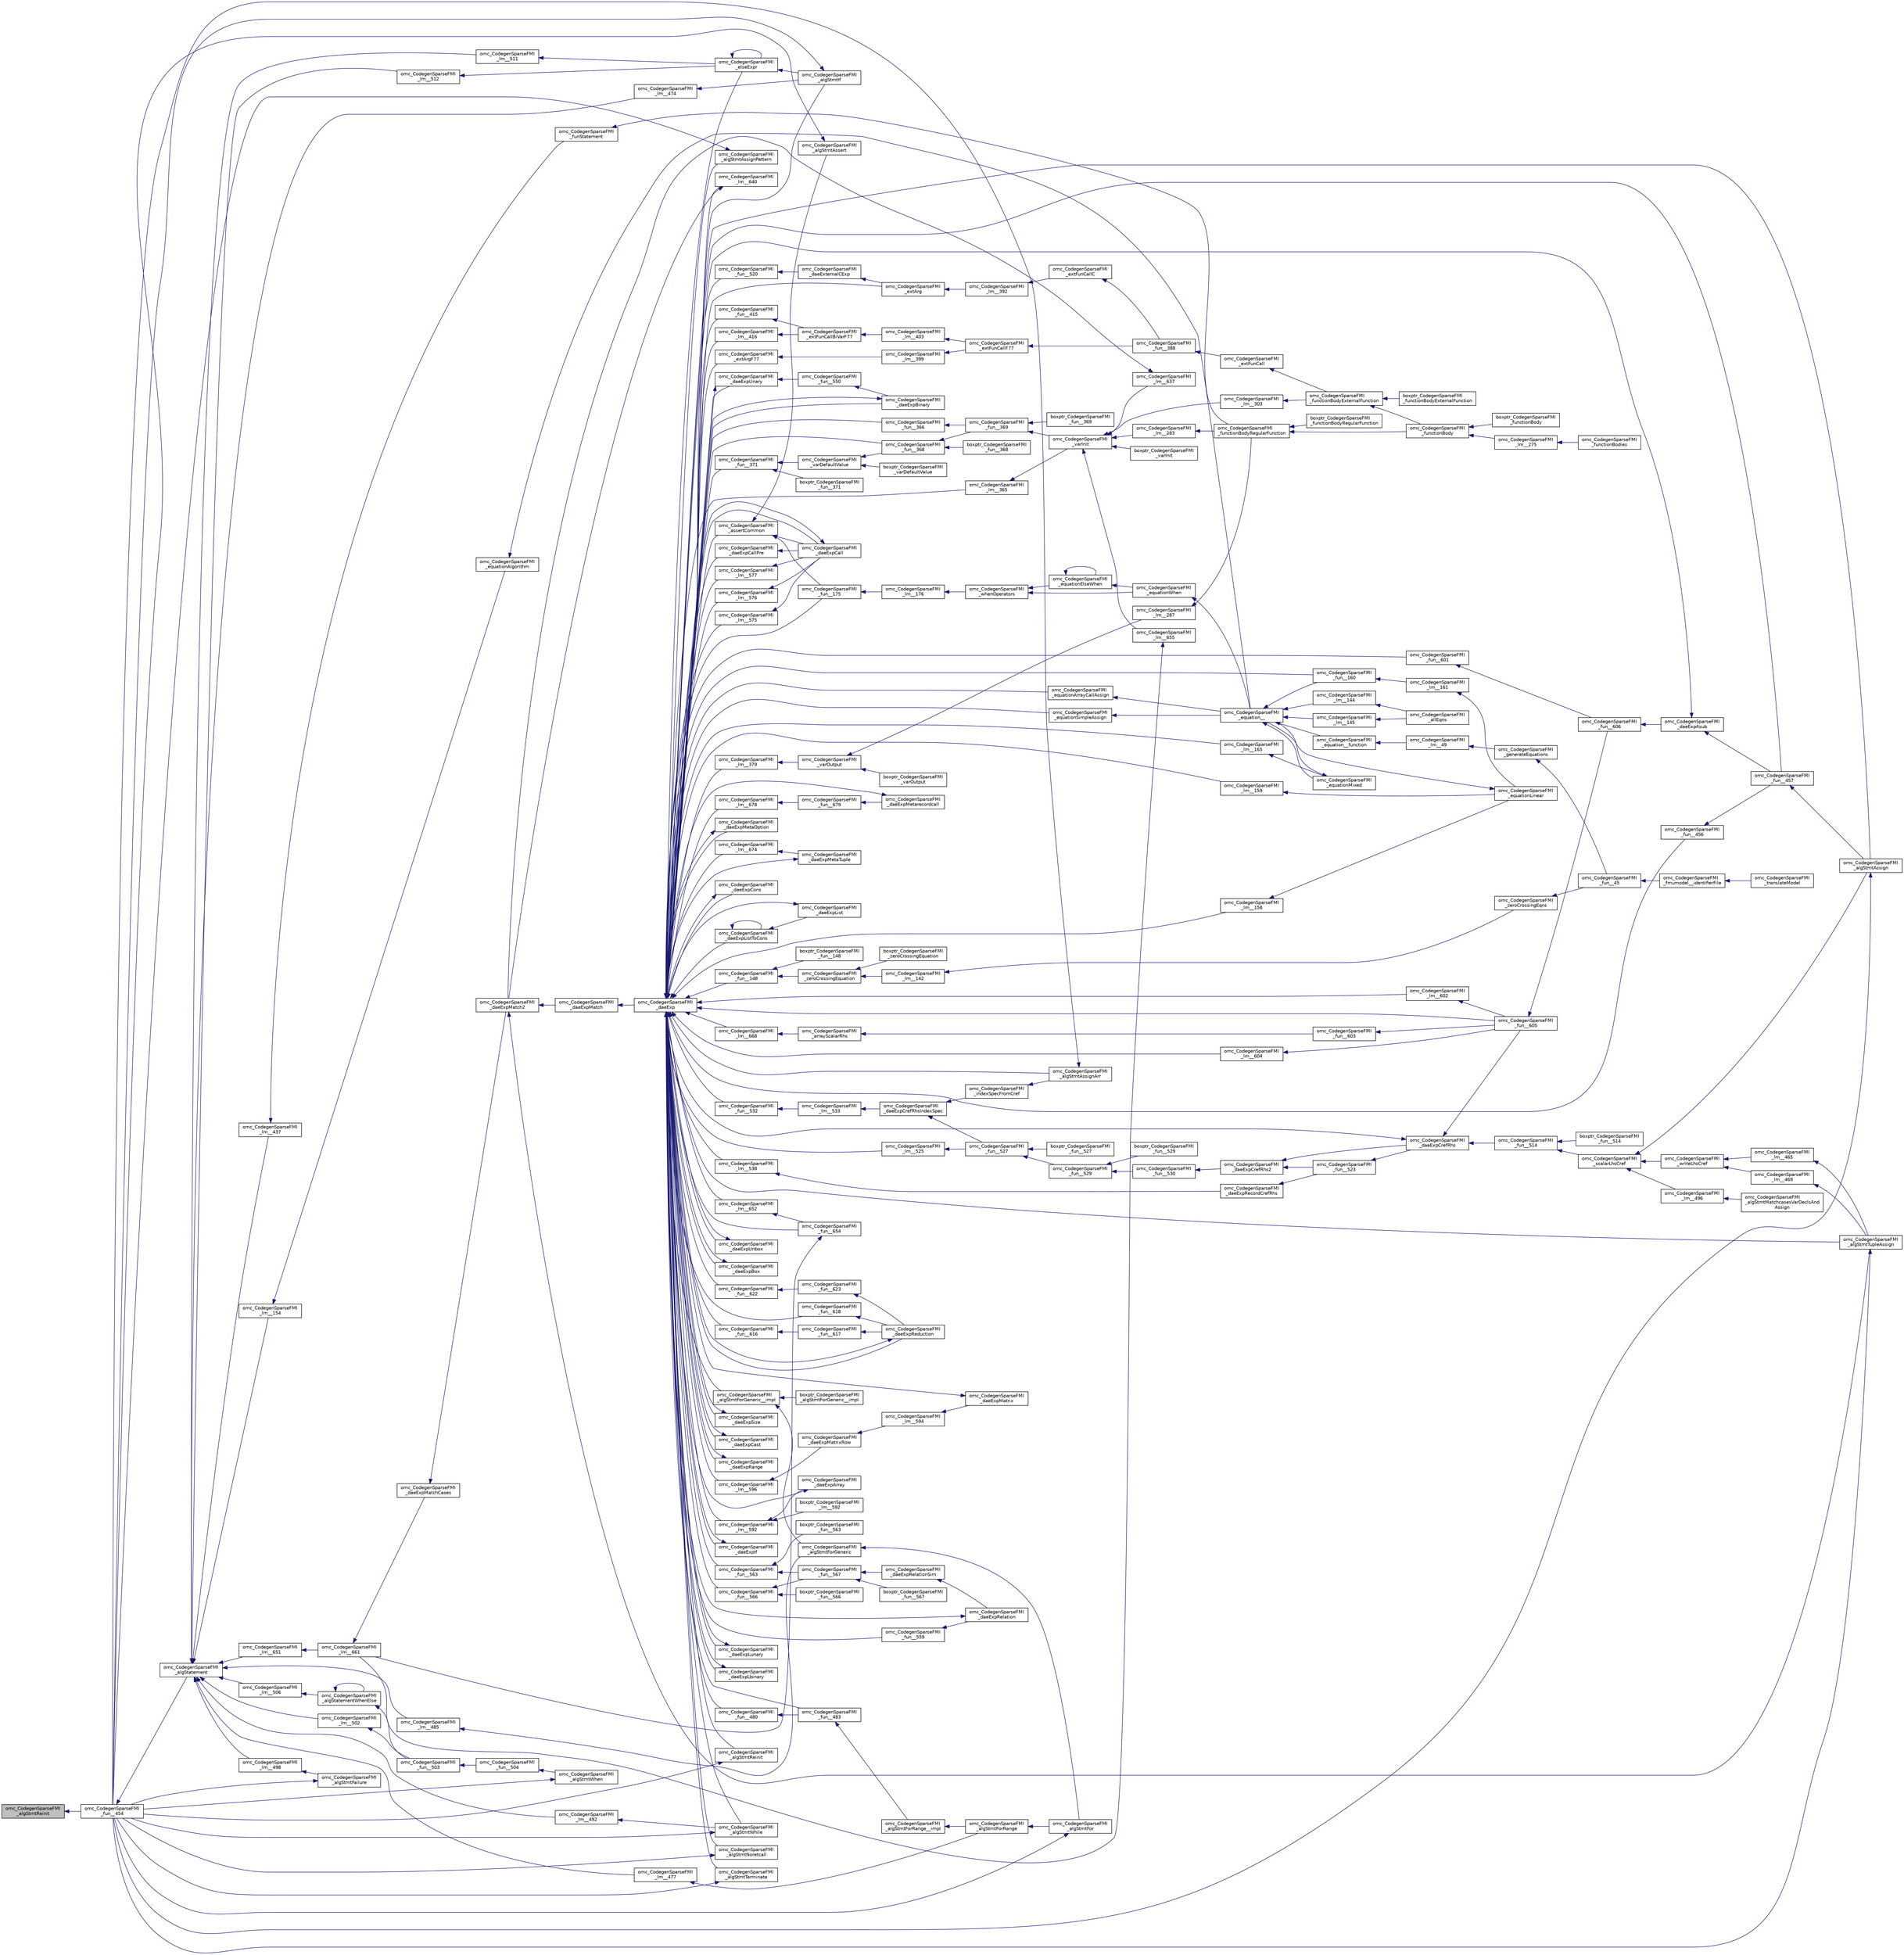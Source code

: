 digraph "omc_CodegenSparseFMI_algStmtReinit"
{
  edge [fontname="Helvetica",fontsize="10",labelfontname="Helvetica",labelfontsize="10"];
  node [fontname="Helvetica",fontsize="10",shape=record];
  rankdir="LR";
  Node31827 [label="omc_CodegenSparseFMI\l_algStmtReinit",height=0.2,width=0.4,color="black", fillcolor="grey75", style="filled", fontcolor="black"];
  Node31827 -> Node31828 [dir="back",color="midnightblue",fontsize="10",style="solid",fontname="Helvetica"];
  Node31828 [label="omc_CodegenSparseFMI\l_fun__454",height=0.2,width=0.4,color="black", fillcolor="white", style="filled",URL="$d1/d2e/_codegen_sparse_f_m_i_8c.html#a38506d8a286cdb1703e9653cec496244"];
  Node31828 -> Node31829 [dir="back",color="midnightblue",fontsize="10",style="solid",fontname="Helvetica"];
  Node31829 [label="omc_CodegenSparseFMI\l_algStatement",height=0.2,width=0.4,color="black", fillcolor="white", style="filled",URL="$da/d88/_codegen_sparse_f_m_i_8h.html#a5d1fbf810cfb458410c3f606dd4518d6"];
  Node31829 -> Node31830 [dir="back",color="midnightblue",fontsize="10",style="solid",fontname="Helvetica"];
  Node31830 [label="omc_CodegenSparseFMI\l_lm__651",height=0.2,width=0.4,color="black", fillcolor="white", style="filled",URL="$d1/d2e/_codegen_sparse_f_m_i_8c.html#a4601ee3bb7611f920e2f9c96c21fce8e"];
  Node31830 -> Node31831 [dir="back",color="midnightblue",fontsize="10",style="solid",fontname="Helvetica"];
  Node31831 [label="omc_CodegenSparseFMI\l_lm__661",height=0.2,width=0.4,color="black", fillcolor="white", style="filled",URL="$d1/d2e/_codegen_sparse_f_m_i_8c.html#af15d08c53a5b48667e16622e16e97ec5"];
  Node31831 -> Node31832 [dir="back",color="midnightblue",fontsize="10",style="solid",fontname="Helvetica"];
  Node31832 [label="omc_CodegenSparseFMI\l_daeExpMatchCases",height=0.2,width=0.4,color="black", fillcolor="white", style="filled",URL="$da/d88/_codegen_sparse_f_m_i_8h.html#a67c72be0aaa49a7a85509e1c5ab98b41"];
  Node31832 -> Node31833 [dir="back",color="midnightblue",fontsize="10",style="solid",fontname="Helvetica"];
  Node31833 [label="omc_CodegenSparseFMI\l_daeExpMatch2",height=0.2,width=0.4,color="black", fillcolor="white", style="filled",URL="$da/d88/_codegen_sparse_f_m_i_8h.html#a3d2d85eda4fc6adaf9f0a30a7a870128"];
  Node31833 -> Node31834 [dir="back",color="midnightblue",fontsize="10",style="solid",fontname="Helvetica"];
  Node31834 [label="omc_CodegenSparseFMI\l_daeExpMatch",height=0.2,width=0.4,color="black", fillcolor="white", style="filled",URL="$da/d88/_codegen_sparse_f_m_i_8h.html#a59ba01dc770311168227b0e3a87b1e1d"];
  Node31834 -> Node31835 [dir="back",color="midnightblue",fontsize="10",style="solid",fontname="Helvetica"];
  Node31835 [label="omc_CodegenSparseFMI\l_daeExp",height=0.2,width=0.4,color="black", fillcolor="white", style="filled",URL="$da/d88/_codegen_sparse_f_m_i_8h.html#ab26972f772620810838d527d8554f2ac"];
  Node31835 -> Node31836 [dir="back",color="midnightblue",fontsize="10",style="solid",fontname="Helvetica"];
  Node31836 [label="omc_CodegenSparseFMI\l_assertCommon",height=0.2,width=0.4,color="black", fillcolor="white", style="filled",URL="$da/d88/_codegen_sparse_f_m_i_8h.html#affff73cc747add47129bcbacc2d38f9a"];
  Node31836 -> Node31837 [dir="back",color="midnightblue",fontsize="10",style="solid",fontname="Helvetica"];
  Node31837 [label="omc_CodegenSparseFMI\l_daeExpCall",height=0.2,width=0.4,color="black", fillcolor="white", style="filled",URL="$da/d88/_codegen_sparse_f_m_i_8h.html#a48a7b37bcd95aafb972b82321fa96aac"];
  Node31837 -> Node31835 [dir="back",color="midnightblue",fontsize="10",style="solid",fontname="Helvetica"];
  Node31836 -> Node31838 [dir="back",color="midnightblue",fontsize="10",style="solid",fontname="Helvetica"];
  Node31838 [label="omc_CodegenSparseFMI\l_algStmtAssert",height=0.2,width=0.4,color="black", fillcolor="white", style="filled",URL="$da/d88/_codegen_sparse_f_m_i_8h.html#a6b429ec5152996a5f9279a3ddf6844b0"];
  Node31838 -> Node31828 [dir="back",color="midnightblue",fontsize="10",style="solid",fontname="Helvetica"];
  Node31836 -> Node31839 [dir="back",color="midnightblue",fontsize="10",style="solid",fontname="Helvetica"];
  Node31839 [label="omc_CodegenSparseFMI\l_fun__175",height=0.2,width=0.4,color="black", fillcolor="white", style="filled",URL="$d1/d2e/_codegen_sparse_f_m_i_8c.html#ae71d3dbce84027f4da25d630128e9f06"];
  Node31839 -> Node31840 [dir="back",color="midnightblue",fontsize="10",style="solid",fontname="Helvetica"];
  Node31840 [label="omc_CodegenSparseFMI\l_lm__176",height=0.2,width=0.4,color="black", fillcolor="white", style="filled",URL="$d1/d2e/_codegen_sparse_f_m_i_8c.html#a3aab67e796da3718ac21ae4e0b10522b"];
  Node31840 -> Node31841 [dir="back",color="midnightblue",fontsize="10",style="solid",fontname="Helvetica"];
  Node31841 [label="omc_CodegenSparseFMI\l_whenOperators",height=0.2,width=0.4,color="black", fillcolor="white", style="filled",URL="$da/d88/_codegen_sparse_f_m_i_8h.html#aaa56a6cbe937c9e43604fbefcddc43d4"];
  Node31841 -> Node31842 [dir="back",color="midnightblue",fontsize="10",style="solid",fontname="Helvetica"];
  Node31842 [label="omc_CodegenSparseFMI\l_equationElseWhen",height=0.2,width=0.4,color="black", fillcolor="white", style="filled",URL="$da/d88/_codegen_sparse_f_m_i_8h.html#a9252f94be6a8d4db5d542a2a30867d21"];
  Node31842 -> Node31842 [dir="back",color="midnightblue",fontsize="10",style="solid",fontname="Helvetica"];
  Node31842 -> Node31843 [dir="back",color="midnightblue",fontsize="10",style="solid",fontname="Helvetica"];
  Node31843 [label="omc_CodegenSparseFMI\l_equationWhen",height=0.2,width=0.4,color="black", fillcolor="white", style="filled",URL="$da/d88/_codegen_sparse_f_m_i_8h.html#a182b50d619540de019adbeb9053f85d2"];
  Node31843 -> Node31844 [dir="back",color="midnightblue",fontsize="10",style="solid",fontname="Helvetica"];
  Node31844 [label="omc_CodegenSparseFMI\l_equation__",height=0.2,width=0.4,color="black", fillcolor="white", style="filled",URL="$da/d88/_codegen_sparse_f_m_i_8h.html#a99f4c0cb745d02faf3615bcda104a18a"];
  Node31844 -> Node31845 [dir="back",color="midnightblue",fontsize="10",style="solid",fontname="Helvetica"];
  Node31845 [label="omc_CodegenSparseFMI\l_equationMixed",height=0.2,width=0.4,color="black", fillcolor="white", style="filled",URL="$da/d88/_codegen_sparse_f_m_i_8h.html#ac29f9768bd0d77a3e1e85ee8d33113f2"];
  Node31845 -> Node31844 [dir="back",color="midnightblue",fontsize="10",style="solid",fontname="Helvetica"];
  Node31844 -> Node31846 [dir="back",color="midnightblue",fontsize="10",style="solid",fontname="Helvetica"];
  Node31846 [label="omc_CodegenSparseFMI\l_fun__160",height=0.2,width=0.4,color="black", fillcolor="white", style="filled",URL="$d1/d2e/_codegen_sparse_f_m_i_8c.html#ae706b7e1daac9ecce083bb0f153c4537"];
  Node31846 -> Node31847 [dir="back",color="midnightblue",fontsize="10",style="solid",fontname="Helvetica"];
  Node31847 [label="omc_CodegenSparseFMI\l_lm__161",height=0.2,width=0.4,color="black", fillcolor="white", style="filled",URL="$d1/d2e/_codegen_sparse_f_m_i_8c.html#afef10b15667b5fa348e2e5474100a059"];
  Node31847 -> Node31848 [dir="back",color="midnightblue",fontsize="10",style="solid",fontname="Helvetica"];
  Node31848 [label="omc_CodegenSparseFMI\l_equationLinear",height=0.2,width=0.4,color="black", fillcolor="white", style="filled",URL="$da/d88/_codegen_sparse_f_m_i_8h.html#ae8ae758cee8e51f80c69f273ea2dead4"];
  Node31848 -> Node31844 [dir="back",color="midnightblue",fontsize="10",style="solid",fontname="Helvetica"];
  Node31844 -> Node31849 [dir="back",color="midnightblue",fontsize="10",style="solid",fontname="Helvetica"];
  Node31849 [label="omc_CodegenSparseFMI\l_lm__145",height=0.2,width=0.4,color="black", fillcolor="white", style="filled",URL="$d1/d2e/_codegen_sparse_f_m_i_8c.html#a482b9fe4a2cf1170ba37c04cbeeba56b"];
  Node31849 -> Node31850 [dir="back",color="midnightblue",fontsize="10",style="solid",fontname="Helvetica"];
  Node31850 [label="omc_CodegenSparseFMI\l_allEqns",height=0.2,width=0.4,color="black", fillcolor="white", style="filled",URL="$da/d88/_codegen_sparse_f_m_i_8h.html#a94fa0652e8d98e8869394cc988af391b"];
  Node31844 -> Node31851 [dir="back",color="midnightblue",fontsize="10",style="solid",fontname="Helvetica"];
  Node31851 [label="omc_CodegenSparseFMI\l_lm__144",height=0.2,width=0.4,color="black", fillcolor="white", style="filled",URL="$d1/d2e/_codegen_sparse_f_m_i_8c.html#a53bc84287c3730b73c523380ca378dcf"];
  Node31851 -> Node31850 [dir="back",color="midnightblue",fontsize="10",style="solid",fontname="Helvetica"];
  Node31844 -> Node31852 [dir="back",color="midnightblue",fontsize="10",style="solid",fontname="Helvetica"];
  Node31852 [label="omc_CodegenSparseFMI\l_equation__function",height=0.2,width=0.4,color="black", fillcolor="white", style="filled",URL="$da/d88/_codegen_sparse_f_m_i_8h.html#a3b6d78478d2920ade27380933feef664"];
  Node31852 -> Node31853 [dir="back",color="midnightblue",fontsize="10",style="solid",fontname="Helvetica"];
  Node31853 [label="omc_CodegenSparseFMI\l_lm__49",height=0.2,width=0.4,color="black", fillcolor="white", style="filled",URL="$d1/d2e/_codegen_sparse_f_m_i_8c.html#afd950130e5951ce5d9b078504b8e5445"];
  Node31853 -> Node31854 [dir="back",color="midnightblue",fontsize="10",style="solid",fontname="Helvetica"];
  Node31854 [label="omc_CodegenSparseFMI\l_generateEquations",height=0.2,width=0.4,color="black", fillcolor="white", style="filled",URL="$da/d88/_codegen_sparse_f_m_i_8h.html#a944e50c37aa93fa6e9c540a7d9a7f671"];
  Node31854 -> Node31855 [dir="back",color="midnightblue",fontsize="10",style="solid",fontname="Helvetica"];
  Node31855 [label="omc_CodegenSparseFMI\l_fun__45",height=0.2,width=0.4,color="black", fillcolor="white", style="filled",URL="$d1/d2e/_codegen_sparse_f_m_i_8c.html#a33c397eee4567dbaf5269d88f9ea50f2"];
  Node31855 -> Node31856 [dir="back",color="midnightblue",fontsize="10",style="solid",fontname="Helvetica"];
  Node31856 [label="omc_CodegenSparseFMI\l_fmumodel__identifierFile",height=0.2,width=0.4,color="black", fillcolor="white", style="filled",URL="$da/d88/_codegen_sparse_f_m_i_8h.html#a0d704247081fbb1f268bdd5ae5d7f3f3"];
  Node31856 -> Node31857 [dir="back",color="midnightblue",fontsize="10",style="solid",fontname="Helvetica"];
  Node31857 [label="omc_CodegenSparseFMI\l_translateModel",height=0.2,width=0.4,color="black", fillcolor="white", style="filled",URL="$da/d88/_codegen_sparse_f_m_i_8h.html#a6e115544fcae7968ab9fa00a0ea17b1d"];
  Node31841 -> Node31843 [dir="back",color="midnightblue",fontsize="10",style="solid",fontname="Helvetica"];
  Node31835 -> Node31858 [dir="back",color="midnightblue",fontsize="10",style="solid",fontname="Helvetica"];
  Node31858 [label="omc_CodegenSparseFMI\l_algStmtAssignPattern",height=0.2,width=0.4,color="black", fillcolor="white", style="filled",URL="$da/d88/_codegen_sparse_f_m_i_8h.html#aa769cf6a279946c8484ba60efafa1bc7"];
  Node31858 -> Node31828 [dir="back",color="midnightblue",fontsize="10",style="solid",fontname="Helvetica"];
  Node31835 -> Node31859 [dir="back",color="midnightblue",fontsize="10",style="solid",fontname="Helvetica"];
  Node31859 [label="omc_CodegenSparseFMI\l_lm__678",height=0.2,width=0.4,color="black", fillcolor="white", style="filled",URL="$d1/d2e/_codegen_sparse_f_m_i_8c.html#a128c47290974b3ffbcea043e82979943"];
  Node31859 -> Node31860 [dir="back",color="midnightblue",fontsize="10",style="solid",fontname="Helvetica"];
  Node31860 [label="omc_CodegenSparseFMI\l_fun__679",height=0.2,width=0.4,color="black", fillcolor="white", style="filled",URL="$d1/d2e/_codegen_sparse_f_m_i_8c.html#a2365ba198f39b872daa06cc5d23c6252"];
  Node31860 -> Node31861 [dir="back",color="midnightblue",fontsize="10",style="solid",fontname="Helvetica"];
  Node31861 [label="omc_CodegenSparseFMI\l_daeExpMetarecordcall",height=0.2,width=0.4,color="black", fillcolor="white", style="filled",URL="$da/d88/_codegen_sparse_f_m_i_8h.html#af4d3cdaeb7380d8a65146e12030c5c0e"];
  Node31861 -> Node31835 [dir="back",color="midnightblue",fontsize="10",style="solid",fontname="Helvetica"];
  Node31835 -> Node31862 [dir="back",color="midnightblue",fontsize="10",style="solid",fontname="Helvetica"];
  Node31862 [label="omc_CodegenSparseFMI\l_daeExpMetaOption",height=0.2,width=0.4,color="black", fillcolor="white", style="filled",URL="$da/d88/_codegen_sparse_f_m_i_8h.html#ae536b39241762561555271004c37440e"];
  Node31862 -> Node31835 [dir="back",color="midnightblue",fontsize="10",style="solid",fontname="Helvetica"];
  Node31835 -> Node31863 [dir="back",color="midnightblue",fontsize="10",style="solid",fontname="Helvetica"];
  Node31863 [label="omc_CodegenSparseFMI\l_lm__674",height=0.2,width=0.4,color="black", fillcolor="white", style="filled",URL="$d1/d2e/_codegen_sparse_f_m_i_8c.html#ad52f1b672015908228e495a9b9ff40ca"];
  Node31863 -> Node31864 [dir="back",color="midnightblue",fontsize="10",style="solid",fontname="Helvetica"];
  Node31864 [label="omc_CodegenSparseFMI\l_daeExpMetaTuple",height=0.2,width=0.4,color="black", fillcolor="white", style="filled",URL="$da/d88/_codegen_sparse_f_m_i_8h.html#a37dab4d4c7bc7fd838505c060a8b9049"];
  Node31864 -> Node31835 [dir="back",color="midnightblue",fontsize="10",style="solid",fontname="Helvetica"];
  Node31835 -> Node31865 [dir="back",color="midnightblue",fontsize="10",style="solid",fontname="Helvetica"];
  Node31865 [label="omc_CodegenSparseFMI\l_daeExpCons",height=0.2,width=0.4,color="black", fillcolor="white", style="filled",URL="$da/d88/_codegen_sparse_f_m_i_8h.html#ab881b9f7dbddb69fe91bb74c9c5c54c1"];
  Node31865 -> Node31835 [dir="back",color="midnightblue",fontsize="10",style="solid",fontname="Helvetica"];
  Node31835 -> Node31866 [dir="back",color="midnightblue",fontsize="10",style="solid",fontname="Helvetica"];
  Node31866 [label="omc_CodegenSparseFMI\l_daeExpListToCons",height=0.2,width=0.4,color="black", fillcolor="white", style="filled",URL="$da/d88/_codegen_sparse_f_m_i_8h.html#a1d1ae6cb82e69292e58b8c65e002ea55"];
  Node31866 -> Node31866 [dir="back",color="midnightblue",fontsize="10",style="solid",fontname="Helvetica"];
  Node31866 -> Node31867 [dir="back",color="midnightblue",fontsize="10",style="solid",fontname="Helvetica"];
  Node31867 [label="omc_CodegenSparseFMI\l_daeExpList",height=0.2,width=0.4,color="black", fillcolor="white", style="filled",URL="$da/d88/_codegen_sparse_f_m_i_8h.html#a2f666b582c610d5c8b23988ecba9664b"];
  Node31867 -> Node31835 [dir="back",color="midnightblue",fontsize="10",style="solid",fontname="Helvetica"];
  Node31835 -> Node31868 [dir="back",color="midnightblue",fontsize="10",style="solid",fontname="Helvetica"];
  Node31868 [label="omc_CodegenSparseFMI\l_lm__668",height=0.2,width=0.4,color="black", fillcolor="white", style="filled",URL="$d1/d2e/_codegen_sparse_f_m_i_8c.html#a76351725b41da0af498aadf54b92c275"];
  Node31868 -> Node31869 [dir="back",color="midnightblue",fontsize="10",style="solid",fontname="Helvetica"];
  Node31869 [label="omc_CodegenSparseFMI\l_arrayScalarRhs",height=0.2,width=0.4,color="black", fillcolor="white", style="filled",URL="$da/d88/_codegen_sparse_f_m_i_8h.html#ab4de96fd8fb5647ef325ca122a4753f3"];
  Node31869 -> Node31870 [dir="back",color="midnightblue",fontsize="10",style="solid",fontname="Helvetica"];
  Node31870 [label="omc_CodegenSparseFMI\l_fun__603",height=0.2,width=0.4,color="black", fillcolor="white", style="filled",URL="$d1/d2e/_codegen_sparse_f_m_i_8c.html#adbd2857da6df0e479b3bd77c5b7a8f7d"];
  Node31870 -> Node31871 [dir="back",color="midnightblue",fontsize="10",style="solid",fontname="Helvetica"];
  Node31871 [label="omc_CodegenSparseFMI\l_fun__605",height=0.2,width=0.4,color="black", fillcolor="white", style="filled",URL="$d1/d2e/_codegen_sparse_f_m_i_8c.html#a9bd0f333ed74be93d8bd6468cde56736"];
  Node31871 -> Node31872 [dir="back",color="midnightblue",fontsize="10",style="solid",fontname="Helvetica"];
  Node31872 [label="omc_CodegenSparseFMI\l_fun__606",height=0.2,width=0.4,color="black", fillcolor="white", style="filled",URL="$d1/d2e/_codegen_sparse_f_m_i_8c.html#a57e7ee8cc6cf0e5de142a92a92caf6d0"];
  Node31872 -> Node31873 [dir="back",color="midnightblue",fontsize="10",style="solid",fontname="Helvetica"];
  Node31873 [label="omc_CodegenSparseFMI\l_daeExpAsub",height=0.2,width=0.4,color="black", fillcolor="white", style="filled",URL="$da/d88/_codegen_sparse_f_m_i_8h.html#ab042430b0f630bd548c9122206a41a76"];
  Node31873 -> Node31835 [dir="back",color="midnightblue",fontsize="10",style="solid",fontname="Helvetica"];
  Node31873 -> Node31874 [dir="back",color="midnightblue",fontsize="10",style="solid",fontname="Helvetica"];
  Node31874 [label="omc_CodegenSparseFMI\l_fun__457",height=0.2,width=0.4,color="black", fillcolor="white", style="filled",URL="$d1/d2e/_codegen_sparse_f_m_i_8c.html#a9a66843f2c8f85ed8a0e89829eadf41b"];
  Node31874 -> Node31875 [dir="back",color="midnightblue",fontsize="10",style="solid",fontname="Helvetica"];
  Node31875 [label="omc_CodegenSparseFMI\l_algStmtAssign",height=0.2,width=0.4,color="black", fillcolor="white", style="filled",URL="$da/d88/_codegen_sparse_f_m_i_8h.html#a1c3cbb22c2453d6b93e5a19e87126639"];
  Node31875 -> Node31828 [dir="back",color="midnightblue",fontsize="10",style="solid",fontname="Helvetica"];
  Node31835 -> Node31876 [dir="back",color="midnightblue",fontsize="10",style="solid",fontname="Helvetica"];
  Node31876 [label="omc_CodegenSparseFMI\l_daeExpUnbox",height=0.2,width=0.4,color="black", fillcolor="white", style="filled",URL="$da/d88/_codegen_sparse_f_m_i_8h.html#ad8a93ec5bfec6454d268e95a82bf96b8"];
  Node31876 -> Node31835 [dir="back",color="midnightblue",fontsize="10",style="solid",fontname="Helvetica"];
  Node31835 -> Node31877 [dir="back",color="midnightblue",fontsize="10",style="solid",fontname="Helvetica"];
  Node31877 [label="omc_CodegenSparseFMI\l_daeExpBox",height=0.2,width=0.4,color="black", fillcolor="white", style="filled",URL="$da/d88/_codegen_sparse_f_m_i_8h.html#a39dc1615a535b01d20db9b87fc607d3c"];
  Node31877 -> Node31835 [dir="back",color="midnightblue",fontsize="10",style="solid",fontname="Helvetica"];
  Node31835 -> Node31878 [dir="back",color="midnightblue",fontsize="10",style="solid",fontname="Helvetica"];
  Node31878 [label="omc_CodegenSparseFMI\l_fun__654",height=0.2,width=0.4,color="black", fillcolor="white", style="filled",URL="$d1/d2e/_codegen_sparse_f_m_i_8c.html#a779418d021f2bf6e5e05257271d6512f"];
  Node31878 -> Node31831 [dir="back",color="midnightblue",fontsize="10",style="solid",fontname="Helvetica"];
  Node31835 -> Node31879 [dir="back",color="midnightblue",fontsize="10",style="solid",fontname="Helvetica"];
  Node31879 [label="omc_CodegenSparseFMI\l_lm__652",height=0.2,width=0.4,color="black", fillcolor="white", style="filled",URL="$d1/d2e/_codegen_sparse_f_m_i_8c.html#afb77daba20dc13d99f8916228d277ad2"];
  Node31879 -> Node31878 [dir="back",color="midnightblue",fontsize="10",style="solid",fontname="Helvetica"];
  Node31835 -> Node31880 [dir="back",color="midnightblue",fontsize="10",style="solid",fontname="Helvetica"];
  Node31880 [label="omc_CodegenSparseFMI\l_lm__640",height=0.2,width=0.4,color="black", fillcolor="white", style="filled",URL="$d1/d2e/_codegen_sparse_f_m_i_8c.html#ab7ae5141c274871c57b0fb912e7ddaf7"];
  Node31880 -> Node31833 [dir="back",color="midnightblue",fontsize="10",style="solid",fontname="Helvetica"];
  Node31835 -> Node31881 [dir="back",color="midnightblue",fontsize="10",style="solid",fontname="Helvetica"];
  Node31881 [label="omc_CodegenSparseFMI\l_daeExpReduction",height=0.2,width=0.4,color="black", fillcolor="white", style="filled",URL="$da/d88/_codegen_sparse_f_m_i_8h.html#a215e1cfa638090eb2c87b8d31be99cf0"];
  Node31881 -> Node31835 [dir="back",color="midnightblue",fontsize="10",style="solid",fontname="Helvetica"];
  Node31835 -> Node31882 [dir="back",color="midnightblue",fontsize="10",style="solid",fontname="Helvetica"];
  Node31882 [label="omc_CodegenSparseFMI\l_fun__622",height=0.2,width=0.4,color="black", fillcolor="white", style="filled",URL="$d1/d2e/_codegen_sparse_f_m_i_8c.html#ae5c95b0ba06e68ed18a5d60da4cda046"];
  Node31882 -> Node31883 [dir="back",color="midnightblue",fontsize="10",style="solid",fontname="Helvetica"];
  Node31883 [label="omc_CodegenSparseFMI\l_fun__623",height=0.2,width=0.4,color="black", fillcolor="white", style="filled",URL="$d1/d2e/_codegen_sparse_f_m_i_8c.html#ad252a6b0c4628a8f587fbfdf6b702226"];
  Node31883 -> Node31881 [dir="back",color="midnightblue",fontsize="10",style="solid",fontname="Helvetica"];
  Node31835 -> Node31884 [dir="back",color="midnightblue",fontsize="10",style="solid",fontname="Helvetica"];
  Node31884 [label="omc_CodegenSparseFMI\l_fun__618",height=0.2,width=0.4,color="black", fillcolor="white", style="filled",URL="$d1/d2e/_codegen_sparse_f_m_i_8c.html#a6b9efcf5bb1e83e9d6d64821e5b15530"];
  Node31884 -> Node31881 [dir="back",color="midnightblue",fontsize="10",style="solid",fontname="Helvetica"];
  Node31835 -> Node31885 [dir="back",color="midnightblue",fontsize="10",style="solid",fontname="Helvetica"];
  Node31885 [label="omc_CodegenSparseFMI\l_fun__616",height=0.2,width=0.4,color="black", fillcolor="white", style="filled",URL="$d1/d2e/_codegen_sparse_f_m_i_8c.html#a635859e8c511453505953fab612853b3"];
  Node31885 -> Node31886 [dir="back",color="midnightblue",fontsize="10",style="solid",fontname="Helvetica"];
  Node31886 [label="omc_CodegenSparseFMI\l_fun__617",height=0.2,width=0.4,color="black", fillcolor="white", style="filled",URL="$d1/d2e/_codegen_sparse_f_m_i_8c.html#aa08069808fe588458678d9549eb3b245"];
  Node31886 -> Node31881 [dir="back",color="midnightblue",fontsize="10",style="solid",fontname="Helvetica"];
  Node31835 -> Node31887 [dir="back",color="midnightblue",fontsize="10",style="solid",fontname="Helvetica"];
  Node31887 [label="omc_CodegenSparseFMI\l_daeExpSize",height=0.2,width=0.4,color="black", fillcolor="white", style="filled",URL="$da/d88/_codegen_sparse_f_m_i_8h.html#a65806134dc2b86c56ad13bd542641799"];
  Node31887 -> Node31835 [dir="back",color="midnightblue",fontsize="10",style="solid",fontname="Helvetica"];
  Node31835 -> Node31888 [dir="back",color="midnightblue",fontsize="10",style="solid",fontname="Helvetica"];
  Node31888 [label="omc_CodegenSparseFMI\l_daeExpCallPre",height=0.2,width=0.4,color="black", fillcolor="white", style="filled",URL="$da/d88/_codegen_sparse_f_m_i_8h.html#a14fa316eb180ca150badd71a2b426953"];
  Node31888 -> Node31837 [dir="back",color="midnightblue",fontsize="10",style="solid",fontname="Helvetica"];
  Node31835 -> Node31871 [dir="back",color="midnightblue",fontsize="10",style="solid",fontname="Helvetica"];
  Node31835 -> Node31889 [dir="back",color="midnightblue",fontsize="10",style="solid",fontname="Helvetica"];
  Node31889 [label="omc_CodegenSparseFMI\l_lm__604",height=0.2,width=0.4,color="black", fillcolor="white", style="filled",URL="$d1/d2e/_codegen_sparse_f_m_i_8c.html#a1ea19ba89eb6b92706330d280b4a28c4"];
  Node31889 -> Node31871 [dir="back",color="midnightblue",fontsize="10",style="solid",fontname="Helvetica"];
  Node31835 -> Node31890 [dir="back",color="midnightblue",fontsize="10",style="solid",fontname="Helvetica"];
  Node31890 [label="omc_CodegenSparseFMI\l_lm__602",height=0.2,width=0.4,color="black", fillcolor="white", style="filled",URL="$d1/d2e/_codegen_sparse_f_m_i_8c.html#a033ed9fe3cb36fea59e62007c6a4d090"];
  Node31890 -> Node31871 [dir="back",color="midnightblue",fontsize="10",style="solid",fontname="Helvetica"];
  Node31835 -> Node31891 [dir="back",color="midnightblue",fontsize="10",style="solid",fontname="Helvetica"];
  Node31891 [label="omc_CodegenSparseFMI\l_fun__601",height=0.2,width=0.4,color="black", fillcolor="white", style="filled",URL="$d1/d2e/_codegen_sparse_f_m_i_8c.html#a7e7064f5d085e776607bd7e91ba97557"];
  Node31891 -> Node31872 [dir="back",color="midnightblue",fontsize="10",style="solid",fontname="Helvetica"];
  Node31835 -> Node31892 [dir="back",color="midnightblue",fontsize="10",style="solid",fontname="Helvetica"];
  Node31892 [label="omc_CodegenSparseFMI\l_daeExpCast",height=0.2,width=0.4,color="black", fillcolor="white", style="filled",URL="$da/d88/_codegen_sparse_f_m_i_8h.html#a4925df985f63c7b864fc53ff465f925e"];
  Node31892 -> Node31835 [dir="back",color="midnightblue",fontsize="10",style="solid",fontname="Helvetica"];
  Node31835 -> Node31893 [dir="back",color="midnightblue",fontsize="10",style="solid",fontname="Helvetica"];
  Node31893 [label="omc_CodegenSparseFMI\l_daeExpRange",height=0.2,width=0.4,color="black", fillcolor="white", style="filled",URL="$da/d88/_codegen_sparse_f_m_i_8h.html#ab06fb091af14bb2ea0472c05fb26c075"];
  Node31893 -> Node31835 [dir="back",color="midnightblue",fontsize="10",style="solid",fontname="Helvetica"];
  Node31835 -> Node31894 [dir="back",color="midnightblue",fontsize="10",style="solid",fontname="Helvetica"];
  Node31894 [label="omc_CodegenSparseFMI\l_lm__596",height=0.2,width=0.4,color="black", fillcolor="white", style="filled",URL="$d1/d2e/_codegen_sparse_f_m_i_8c.html#a14d5df57654fa55b92d5aff9036ec0ab"];
  Node31894 -> Node31895 [dir="back",color="midnightblue",fontsize="10",style="solid",fontname="Helvetica"];
  Node31895 [label="omc_CodegenSparseFMI\l_daeExpMatrixRow",height=0.2,width=0.4,color="black", fillcolor="white", style="filled",URL="$da/d88/_codegen_sparse_f_m_i_8h.html#aaa8e0e4a311cbf73da7a14c47f4570ac"];
  Node31895 -> Node31896 [dir="back",color="midnightblue",fontsize="10",style="solid",fontname="Helvetica"];
  Node31896 [label="omc_CodegenSparseFMI\l_lm__594",height=0.2,width=0.4,color="black", fillcolor="white", style="filled",URL="$d1/d2e/_codegen_sparse_f_m_i_8c.html#a6851ce9fae595fa7b523b79ce247f9ea"];
  Node31896 -> Node31897 [dir="back",color="midnightblue",fontsize="10",style="solid",fontname="Helvetica"];
  Node31897 [label="omc_CodegenSparseFMI\l_daeExpMatrix",height=0.2,width=0.4,color="black", fillcolor="white", style="filled",URL="$da/d88/_codegen_sparse_f_m_i_8h.html#a6f74e3aeec53ec03a5f219a12576dca4"];
  Node31897 -> Node31835 [dir="back",color="midnightblue",fontsize="10",style="solid",fontname="Helvetica"];
  Node31835 -> Node31898 [dir="back",color="midnightblue",fontsize="10",style="solid",fontname="Helvetica"];
  Node31898 [label="omc_CodegenSparseFMI\l_lm__592",height=0.2,width=0.4,color="black", fillcolor="white", style="filled",URL="$d1/d2e/_codegen_sparse_f_m_i_8c.html#a2e9ed496758b97468e8f6941914f675c"];
  Node31898 -> Node31899 [dir="back",color="midnightblue",fontsize="10",style="solid",fontname="Helvetica"];
  Node31899 [label="omc_CodegenSparseFMI\l_daeExpArray",height=0.2,width=0.4,color="black", fillcolor="white", style="filled",URL="$da/d88/_codegen_sparse_f_m_i_8h.html#a88f664ab98fd5d6d05ad0e1958fa159f"];
  Node31899 -> Node31835 [dir="back",color="midnightblue",fontsize="10",style="solid",fontname="Helvetica"];
  Node31898 -> Node31900 [dir="back",color="midnightblue",fontsize="10",style="solid",fontname="Helvetica"];
  Node31900 [label="boxptr_CodegenSparseFMI\l_lm__592",height=0.2,width=0.4,color="black", fillcolor="white", style="filled",URL="$d1/d2e/_codegen_sparse_f_m_i_8c.html#a14367956a97e5e5449a9ee418310e77f"];
  Node31835 -> Node31837 [dir="back",color="midnightblue",fontsize="10",style="solid",fontname="Helvetica"];
  Node31835 -> Node31901 [dir="back",color="midnightblue",fontsize="10",style="solid",fontname="Helvetica"];
  Node31901 [label="omc_CodegenSparseFMI\l_lm__577",height=0.2,width=0.4,color="black", fillcolor="white", style="filled",URL="$d1/d2e/_codegen_sparse_f_m_i_8c.html#aa4835158f163790c1f9e865fa1b20423"];
  Node31901 -> Node31837 [dir="back",color="midnightblue",fontsize="10",style="solid",fontname="Helvetica"];
  Node31835 -> Node31902 [dir="back",color="midnightblue",fontsize="10",style="solid",fontname="Helvetica"];
  Node31902 [label="omc_CodegenSparseFMI\l_lm__576",height=0.2,width=0.4,color="black", fillcolor="white", style="filled",URL="$d1/d2e/_codegen_sparse_f_m_i_8c.html#a40ec6104238226b95ab6a66b9cfeebaf"];
  Node31902 -> Node31837 [dir="back",color="midnightblue",fontsize="10",style="solid",fontname="Helvetica"];
  Node31835 -> Node31903 [dir="back",color="midnightblue",fontsize="10",style="solid",fontname="Helvetica"];
  Node31903 [label="omc_CodegenSparseFMI\l_lm__575",height=0.2,width=0.4,color="black", fillcolor="white", style="filled",URL="$d1/d2e/_codegen_sparse_f_m_i_8c.html#a88ecf3a6232cff443bc5d54993d50fc8"];
  Node31903 -> Node31837 [dir="back",color="midnightblue",fontsize="10",style="solid",fontname="Helvetica"];
  Node31835 -> Node31904 [dir="back",color="midnightblue",fontsize="10",style="solid",fontname="Helvetica"];
  Node31904 [label="omc_CodegenSparseFMI\l_daeExpIf",height=0.2,width=0.4,color="black", fillcolor="white", style="filled",URL="$da/d88/_codegen_sparse_f_m_i_8h.html#adab7f987725ccb3a03744e1de01d4c79"];
  Node31904 -> Node31835 [dir="back",color="midnightblue",fontsize="10",style="solid",fontname="Helvetica"];
  Node31835 -> Node31905 [dir="back",color="midnightblue",fontsize="10",style="solid",fontname="Helvetica"];
  Node31905 [label="omc_CodegenSparseFMI\l_fun__566",height=0.2,width=0.4,color="black", fillcolor="white", style="filled",URL="$d1/d2e/_codegen_sparse_f_m_i_8c.html#ad34858a04dcb80cd422869b85ac7c18d"];
  Node31905 -> Node31906 [dir="back",color="midnightblue",fontsize="10",style="solid",fontname="Helvetica"];
  Node31906 [label="omc_CodegenSparseFMI\l_fun__567",height=0.2,width=0.4,color="black", fillcolor="white", style="filled",URL="$d1/d2e/_codegen_sparse_f_m_i_8c.html#aef7d2649f8ac06f68ee746f6547d3e38"];
  Node31906 -> Node31907 [dir="back",color="midnightblue",fontsize="10",style="solid",fontname="Helvetica"];
  Node31907 [label="omc_CodegenSparseFMI\l_daeExpRelationSim",height=0.2,width=0.4,color="black", fillcolor="white", style="filled",URL="$da/d88/_codegen_sparse_f_m_i_8h.html#af7a4eaffacd2294a72d4d75d8c1c750d"];
  Node31907 -> Node31908 [dir="back",color="midnightblue",fontsize="10",style="solid",fontname="Helvetica"];
  Node31908 [label="omc_CodegenSparseFMI\l_daeExpRelation",height=0.2,width=0.4,color="black", fillcolor="white", style="filled",URL="$da/d88/_codegen_sparse_f_m_i_8h.html#af5c266092524f9c43b3e5ed60bde1598"];
  Node31908 -> Node31835 [dir="back",color="midnightblue",fontsize="10",style="solid",fontname="Helvetica"];
  Node31906 -> Node31909 [dir="back",color="midnightblue",fontsize="10",style="solid",fontname="Helvetica"];
  Node31909 [label="boxptr_CodegenSparseFMI\l_fun__567",height=0.2,width=0.4,color="black", fillcolor="white", style="filled",URL="$d1/d2e/_codegen_sparse_f_m_i_8c.html#a4dc4b62519efd3816c40fd491aaa13b0"];
  Node31905 -> Node31910 [dir="back",color="midnightblue",fontsize="10",style="solid",fontname="Helvetica"];
  Node31910 [label="boxptr_CodegenSparseFMI\l_fun__566",height=0.2,width=0.4,color="black", fillcolor="white", style="filled",URL="$d1/d2e/_codegen_sparse_f_m_i_8c.html#a3c4a6d6041e14096e6ab87ed411992ba"];
  Node31835 -> Node31911 [dir="back",color="midnightblue",fontsize="10",style="solid",fontname="Helvetica"];
  Node31911 [label="omc_CodegenSparseFMI\l_fun__563",height=0.2,width=0.4,color="black", fillcolor="white", style="filled",URL="$d1/d2e/_codegen_sparse_f_m_i_8c.html#a299b039f830fdd036c59be5072bb62f8"];
  Node31911 -> Node31906 [dir="back",color="midnightblue",fontsize="10",style="solid",fontname="Helvetica"];
  Node31911 -> Node31912 [dir="back",color="midnightblue",fontsize="10",style="solid",fontname="Helvetica"];
  Node31912 [label="boxptr_CodegenSparseFMI\l_fun__563",height=0.2,width=0.4,color="black", fillcolor="white", style="filled",URL="$d1/d2e/_codegen_sparse_f_m_i_8c.html#ab0129ca19779d8146bf4ef226594e5d6"];
  Node31835 -> Node31913 [dir="back",color="midnightblue",fontsize="10",style="solid",fontname="Helvetica"];
  Node31913 [label="omc_CodegenSparseFMI\l_fun__559",height=0.2,width=0.4,color="black", fillcolor="white", style="filled",URL="$d1/d2e/_codegen_sparse_f_m_i_8c.html#a5dbc7fcb9ca1752d28d85113c0e18957"];
  Node31913 -> Node31908 [dir="back",color="midnightblue",fontsize="10",style="solid",fontname="Helvetica"];
  Node31835 -> Node31914 [dir="back",color="midnightblue",fontsize="10",style="solid",fontname="Helvetica"];
  Node31914 [label="omc_CodegenSparseFMI\l_daeExpLunary",height=0.2,width=0.4,color="black", fillcolor="white", style="filled",URL="$da/d88/_codegen_sparse_f_m_i_8h.html#a2aa1a5d377bfb468965ccc50a6f50cb6"];
  Node31914 -> Node31835 [dir="back",color="midnightblue",fontsize="10",style="solid",fontname="Helvetica"];
  Node31835 -> Node31915 [dir="back",color="midnightblue",fontsize="10",style="solid",fontname="Helvetica"];
  Node31915 [label="omc_CodegenSparseFMI\l_daeExpLbinary",height=0.2,width=0.4,color="black", fillcolor="white", style="filled",URL="$da/d88/_codegen_sparse_f_m_i_8h.html#a0f27518bcedaf68af58ebf86d3864875"];
  Node31915 -> Node31835 [dir="back",color="midnightblue",fontsize="10",style="solid",fontname="Helvetica"];
  Node31835 -> Node31916 [dir="back",color="midnightblue",fontsize="10",style="solid",fontname="Helvetica"];
  Node31916 [label="omc_CodegenSparseFMI\l_daeExpUnary",height=0.2,width=0.4,color="black", fillcolor="white", style="filled",URL="$da/d88/_codegen_sparse_f_m_i_8h.html#af745f9e4c3d9336e78492c5e0a87bfb5"];
  Node31916 -> Node31917 [dir="back",color="midnightblue",fontsize="10",style="solid",fontname="Helvetica"];
  Node31917 [label="omc_CodegenSparseFMI\l_fun__550",height=0.2,width=0.4,color="black", fillcolor="white", style="filled",URL="$d1/d2e/_codegen_sparse_f_m_i_8c.html#ac6799101bb1a54a3de54a89d7fbed728"];
  Node31917 -> Node31918 [dir="back",color="midnightblue",fontsize="10",style="solid",fontname="Helvetica"];
  Node31918 [label="omc_CodegenSparseFMI\l_daeExpBinary",height=0.2,width=0.4,color="black", fillcolor="white", style="filled",URL="$da/d88/_codegen_sparse_f_m_i_8h.html#a2cb9117735be254ba999294fd9036b86"];
  Node31918 -> Node31835 [dir="back",color="midnightblue",fontsize="10",style="solid",fontname="Helvetica"];
  Node31916 -> Node31835 [dir="back",color="midnightblue",fontsize="10",style="solid",fontname="Helvetica"];
  Node31835 -> Node31918 [dir="back",color="midnightblue",fontsize="10",style="solid",fontname="Helvetica"];
  Node31835 -> Node31919 [dir="back",color="midnightblue",fontsize="10",style="solid",fontname="Helvetica"];
  Node31919 [label="omc_CodegenSparseFMI\l_lm__538",height=0.2,width=0.4,color="black", fillcolor="white", style="filled",URL="$d1/d2e/_codegen_sparse_f_m_i_8c.html#a5132382ff9f8af0f9c81ef9fb33ce140"];
  Node31919 -> Node31920 [dir="back",color="midnightblue",fontsize="10",style="solid",fontname="Helvetica"];
  Node31920 [label="omc_CodegenSparseFMI\l_daeExpRecordCrefRhs",height=0.2,width=0.4,color="black", fillcolor="white", style="filled",URL="$da/d88/_codegen_sparse_f_m_i_8h.html#a7a5fa2c683abf9b112fce9bb14f4516e"];
  Node31920 -> Node31921 [dir="back",color="midnightblue",fontsize="10",style="solid",fontname="Helvetica"];
  Node31921 [label="omc_CodegenSparseFMI\l_fun__523",height=0.2,width=0.4,color="black", fillcolor="white", style="filled",URL="$d1/d2e/_codegen_sparse_f_m_i_8c.html#ac21903386a6c12cb7ddc073d1d74c9a8"];
  Node31921 -> Node31922 [dir="back",color="midnightblue",fontsize="10",style="solid",fontname="Helvetica"];
  Node31922 [label="omc_CodegenSparseFMI\l_daeExpCrefRhs",height=0.2,width=0.4,color="black", fillcolor="white", style="filled",URL="$da/d88/_codegen_sparse_f_m_i_8h.html#a1c8b7f7c630c2bb7f0ccdfe262bce698"];
  Node31922 -> Node31871 [dir="back",color="midnightblue",fontsize="10",style="solid",fontname="Helvetica"];
  Node31922 -> Node31835 [dir="back",color="midnightblue",fontsize="10",style="solid",fontname="Helvetica"];
  Node31922 -> Node31923 [dir="back",color="midnightblue",fontsize="10",style="solid",fontname="Helvetica"];
  Node31923 [label="omc_CodegenSparseFMI\l_fun__514",height=0.2,width=0.4,color="black", fillcolor="white", style="filled",URL="$d1/d2e/_codegen_sparse_f_m_i_8c.html#af1f83fb431ba8da3a8cb82596aab0b31"];
  Node31923 -> Node31924 [dir="back",color="midnightblue",fontsize="10",style="solid",fontname="Helvetica"];
  Node31924 [label="omc_CodegenSparseFMI\l_scalarLhsCref",height=0.2,width=0.4,color="black", fillcolor="white", style="filled",URL="$da/d88/_codegen_sparse_f_m_i_8h.html#a0b593ab7e65cb46c43c5b3a57185b272"];
  Node31924 -> Node31925 [dir="back",color="midnightblue",fontsize="10",style="solid",fontname="Helvetica"];
  Node31925 [label="omc_CodegenSparseFMI\l_lm__496",height=0.2,width=0.4,color="black", fillcolor="white", style="filled",URL="$d1/d2e/_codegen_sparse_f_m_i_8c.html#a5dfa326f35db040a16a3bb2accf3ab15"];
  Node31925 -> Node31926 [dir="back",color="midnightblue",fontsize="10",style="solid",fontname="Helvetica"];
  Node31926 [label="omc_CodegenSparseFMI\l_algStmtMatchcasesVarDeclsAnd\lAssign",height=0.2,width=0.4,color="black", fillcolor="white", style="filled",URL="$da/d88/_codegen_sparse_f_m_i_8h.html#a8eb59e3ce2ace0f512601a2876bf6415"];
  Node31924 -> Node31927 [dir="back",color="midnightblue",fontsize="10",style="solid",fontname="Helvetica"];
  Node31927 [label="omc_CodegenSparseFMI\l_writeLhsCref",height=0.2,width=0.4,color="black", fillcolor="white", style="filled",URL="$da/d88/_codegen_sparse_f_m_i_8h.html#a9b0bcacfd68630799e6ce1a15d94754a"];
  Node31927 -> Node31928 [dir="back",color="midnightblue",fontsize="10",style="solid",fontname="Helvetica"];
  Node31928 [label="omc_CodegenSparseFMI\l_lm__469",height=0.2,width=0.4,color="black", fillcolor="white", style="filled",URL="$d1/d2e/_codegen_sparse_f_m_i_8c.html#a0c14dc1f5547c7248502eb02fb4fbdfb"];
  Node31928 -> Node31929 [dir="back",color="midnightblue",fontsize="10",style="solid",fontname="Helvetica"];
  Node31929 [label="omc_CodegenSparseFMI\l_algStmtTupleAssign",height=0.2,width=0.4,color="black", fillcolor="white", style="filled",URL="$da/d88/_codegen_sparse_f_m_i_8h.html#a97aeb17841cb7160e7635ac180b44c9c"];
  Node31929 -> Node31828 [dir="back",color="midnightblue",fontsize="10",style="solid",fontname="Helvetica"];
  Node31927 -> Node31930 [dir="back",color="midnightblue",fontsize="10",style="solid",fontname="Helvetica"];
  Node31930 [label="omc_CodegenSparseFMI\l_lm__465",height=0.2,width=0.4,color="black", fillcolor="white", style="filled",URL="$d1/d2e/_codegen_sparse_f_m_i_8c.html#a4351566289edb47715d64ce1b371d228"];
  Node31930 -> Node31929 [dir="back",color="midnightblue",fontsize="10",style="solid",fontname="Helvetica"];
  Node31924 -> Node31875 [dir="back",color="midnightblue",fontsize="10",style="solid",fontname="Helvetica"];
  Node31923 -> Node31931 [dir="back",color="midnightblue",fontsize="10",style="solid",fontname="Helvetica"];
  Node31931 [label="boxptr_CodegenSparseFMI\l_fun__514",height=0.2,width=0.4,color="black", fillcolor="white", style="filled",URL="$d1/d2e/_codegen_sparse_f_m_i_8c.html#afe70696be860ca8f60d0ee368d09b579"];
  Node31835 -> Node31932 [dir="back",color="midnightblue",fontsize="10",style="solid",fontname="Helvetica"];
  Node31932 [label="omc_CodegenSparseFMI\l_fun__532",height=0.2,width=0.4,color="black", fillcolor="white", style="filled",URL="$d1/d2e/_codegen_sparse_f_m_i_8c.html#ac70de48a2ee7934181ba2c5331283472"];
  Node31932 -> Node31933 [dir="back",color="midnightblue",fontsize="10",style="solid",fontname="Helvetica"];
  Node31933 [label="omc_CodegenSparseFMI\l_lm__533",height=0.2,width=0.4,color="black", fillcolor="white", style="filled",URL="$d1/d2e/_codegen_sparse_f_m_i_8c.html#a75ebc61d138bcbb2b1fc08805df10b40"];
  Node31933 -> Node31934 [dir="back",color="midnightblue",fontsize="10",style="solid",fontname="Helvetica"];
  Node31934 [label="omc_CodegenSparseFMI\l_daeExpCrefRhsIndexSpec",height=0.2,width=0.4,color="black", fillcolor="white", style="filled",URL="$da/d88/_codegen_sparse_f_m_i_8h.html#a59bd853630272057ead85a3b58914019"];
  Node31934 -> Node31935 [dir="back",color="midnightblue",fontsize="10",style="solid",fontname="Helvetica"];
  Node31935 [label="omc_CodegenSparseFMI\l_fun__527",height=0.2,width=0.4,color="black", fillcolor="white", style="filled",URL="$d1/d2e/_codegen_sparse_f_m_i_8c.html#a062276f7c90fb95feb046a083d2af7d3"];
  Node31935 -> Node31936 [dir="back",color="midnightblue",fontsize="10",style="solid",fontname="Helvetica"];
  Node31936 [label="omc_CodegenSparseFMI\l_fun__529",height=0.2,width=0.4,color="black", fillcolor="white", style="filled",URL="$d1/d2e/_codegen_sparse_f_m_i_8c.html#ada6544d8afd6465616d7ca1d6cf35919"];
  Node31936 -> Node31937 [dir="back",color="midnightblue",fontsize="10",style="solid",fontname="Helvetica"];
  Node31937 [label="omc_CodegenSparseFMI\l_fun__530",height=0.2,width=0.4,color="black", fillcolor="white", style="filled",URL="$d1/d2e/_codegen_sparse_f_m_i_8c.html#adafc20d2b20410209532669c9b45ae16"];
  Node31937 -> Node31938 [dir="back",color="midnightblue",fontsize="10",style="solid",fontname="Helvetica"];
  Node31938 [label="omc_CodegenSparseFMI\l_daeExpCrefRhs2",height=0.2,width=0.4,color="black", fillcolor="white", style="filled",URL="$da/d88/_codegen_sparse_f_m_i_8h.html#a3fceaffa231b419c45cb8edadd4ba04a"];
  Node31938 -> Node31922 [dir="back",color="midnightblue",fontsize="10",style="solid",fontname="Helvetica"];
  Node31938 -> Node31921 [dir="back",color="midnightblue",fontsize="10",style="solid",fontname="Helvetica"];
  Node31936 -> Node31939 [dir="back",color="midnightblue",fontsize="10",style="solid",fontname="Helvetica"];
  Node31939 [label="boxptr_CodegenSparseFMI\l_fun__529",height=0.2,width=0.4,color="black", fillcolor="white", style="filled",URL="$d1/d2e/_codegen_sparse_f_m_i_8c.html#aa202c426a058a5dceb4daba94c4a7aba"];
  Node31935 -> Node31940 [dir="back",color="midnightblue",fontsize="10",style="solid",fontname="Helvetica"];
  Node31940 [label="boxptr_CodegenSparseFMI\l_fun__527",height=0.2,width=0.4,color="black", fillcolor="white", style="filled",URL="$d1/d2e/_codegen_sparse_f_m_i_8c.html#a17ba5b4b137fa8a3cf36492824819096"];
  Node31934 -> Node31941 [dir="back",color="midnightblue",fontsize="10",style="solid",fontname="Helvetica"];
  Node31941 [label="omc_CodegenSparseFMI\l_indexSpecFromCref",height=0.2,width=0.4,color="black", fillcolor="white", style="filled",URL="$da/d88/_codegen_sparse_f_m_i_8h.html#a544d955fc541755f4f154f37d85480cd"];
  Node31941 -> Node31942 [dir="back",color="midnightblue",fontsize="10",style="solid",fontname="Helvetica"];
  Node31942 [label="omc_CodegenSparseFMI\l_algStmtAssignArr",height=0.2,width=0.4,color="black", fillcolor="white", style="filled",URL="$da/d88/_codegen_sparse_f_m_i_8h.html#a2d544cb653fd847cd7b77235d739e678"];
  Node31942 -> Node31828 [dir="back",color="midnightblue",fontsize="10",style="solid",fontname="Helvetica"];
  Node31835 -> Node31943 [dir="back",color="midnightblue",fontsize="10",style="solid",fontname="Helvetica"];
  Node31943 [label="omc_CodegenSparseFMI\l_lm__525",height=0.2,width=0.4,color="black", fillcolor="white", style="filled",URL="$d1/d2e/_codegen_sparse_f_m_i_8c.html#a32e83b0edf3e3eae1cc8b6cd14e327b2"];
  Node31943 -> Node31935 [dir="back",color="midnightblue",fontsize="10",style="solid",fontname="Helvetica"];
  Node31835 -> Node31944 [dir="back",color="midnightblue",fontsize="10",style="solid",fontname="Helvetica"];
  Node31944 [label="omc_CodegenSparseFMI\l_fun__520",height=0.2,width=0.4,color="black", fillcolor="white", style="filled",URL="$d1/d2e/_codegen_sparse_f_m_i_8c.html#a6dcffddb23102c2b6853aa71bb7a79e4"];
  Node31944 -> Node31945 [dir="back",color="midnightblue",fontsize="10",style="solid",fontname="Helvetica"];
  Node31945 [label="omc_CodegenSparseFMI\l_daeExternalCExp",height=0.2,width=0.4,color="black", fillcolor="white", style="filled",URL="$da/d88/_codegen_sparse_f_m_i_8h.html#a2b45cc18473bb8a016e0970151e36947"];
  Node31945 -> Node31946 [dir="back",color="midnightblue",fontsize="10",style="solid",fontname="Helvetica"];
  Node31946 [label="omc_CodegenSparseFMI\l_extArg",height=0.2,width=0.4,color="black", fillcolor="white", style="filled",URL="$da/d88/_codegen_sparse_f_m_i_8h.html#a1a49596181af0c4e93a7a852cd5957e4"];
  Node31946 -> Node31947 [dir="back",color="midnightblue",fontsize="10",style="solid",fontname="Helvetica"];
  Node31947 [label="omc_CodegenSparseFMI\l_lm__392",height=0.2,width=0.4,color="black", fillcolor="white", style="filled",URL="$d1/d2e/_codegen_sparse_f_m_i_8c.html#a1ba3b7598e74a1e7a7ccbeab1e96cb4b"];
  Node31947 -> Node31948 [dir="back",color="midnightblue",fontsize="10",style="solid",fontname="Helvetica"];
  Node31948 [label="omc_CodegenSparseFMI\l_extFunCallC",height=0.2,width=0.4,color="black", fillcolor="white", style="filled",URL="$da/d88/_codegen_sparse_f_m_i_8h.html#ab47fc75f2ec747fb7083f904d782307f"];
  Node31948 -> Node31949 [dir="back",color="midnightblue",fontsize="10",style="solid",fontname="Helvetica"];
  Node31949 [label="omc_CodegenSparseFMI\l_fun__388",height=0.2,width=0.4,color="black", fillcolor="white", style="filled",URL="$d1/d2e/_codegen_sparse_f_m_i_8c.html#aa9a446d8e0b4f8854debf8546db1fe9d"];
  Node31949 -> Node31950 [dir="back",color="midnightblue",fontsize="10",style="solid",fontname="Helvetica"];
  Node31950 [label="omc_CodegenSparseFMI\l_extFunCall",height=0.2,width=0.4,color="black", fillcolor="white", style="filled",URL="$da/d88/_codegen_sparse_f_m_i_8h.html#a87b21095cda093c30204d32315ceb245"];
  Node31950 -> Node31951 [dir="back",color="midnightblue",fontsize="10",style="solid",fontname="Helvetica"];
  Node31951 [label="omc_CodegenSparseFMI\l_functionBodyExternalFunction",height=0.2,width=0.4,color="black", fillcolor="white", style="filled",URL="$da/d88/_codegen_sparse_f_m_i_8h.html#a5e09b2cb18858511d73890a0bf42cb90"];
  Node31951 -> Node31952 [dir="back",color="midnightblue",fontsize="10",style="solid",fontname="Helvetica"];
  Node31952 [label="boxptr_CodegenSparseFMI\l_functionBodyExternalFunction",height=0.2,width=0.4,color="black", fillcolor="white", style="filled",URL="$da/d88/_codegen_sparse_f_m_i_8h.html#ab8402f23f28f71b20296d942781c5102"];
  Node31951 -> Node31953 [dir="back",color="midnightblue",fontsize="10",style="solid",fontname="Helvetica"];
  Node31953 [label="omc_CodegenSparseFMI\l_functionBody",height=0.2,width=0.4,color="black", fillcolor="white", style="filled",URL="$da/d88/_codegen_sparse_f_m_i_8h.html#a8326dd08d50f77b343a0b1e9fdee90d6"];
  Node31953 -> Node31954 [dir="back",color="midnightblue",fontsize="10",style="solid",fontname="Helvetica"];
  Node31954 [label="boxptr_CodegenSparseFMI\l_functionBody",height=0.2,width=0.4,color="black", fillcolor="white", style="filled",URL="$da/d88/_codegen_sparse_f_m_i_8h.html#a1450c37977ff46f0a318f1740d46b3a2"];
  Node31953 -> Node31955 [dir="back",color="midnightblue",fontsize="10",style="solid",fontname="Helvetica"];
  Node31955 [label="omc_CodegenSparseFMI\l_lm__275",height=0.2,width=0.4,color="black", fillcolor="white", style="filled",URL="$d1/d2e/_codegen_sparse_f_m_i_8c.html#afa6f1fb10983410b266344362bafabb7"];
  Node31955 -> Node31956 [dir="back",color="midnightblue",fontsize="10",style="solid",fontname="Helvetica"];
  Node31956 [label="omc_CodegenSparseFMI\l_functionBodies",height=0.2,width=0.4,color="black", fillcolor="white", style="filled",URL="$da/d88/_codegen_sparse_f_m_i_8h.html#ad5d463f801d993e3be31d7c8963771af"];
  Node31835 -> Node31957 [dir="back",color="midnightblue",fontsize="10",style="solid",fontname="Helvetica"];
  Node31957 [label="omc_CodegenSparseFMI\l_elseExpr",height=0.2,width=0.4,color="black", fillcolor="white", style="filled",URL="$da/d88/_codegen_sparse_f_m_i_8h.html#ae02994b817886c3b7f562e9552fec536"];
  Node31957 -> Node31957 [dir="back",color="midnightblue",fontsize="10",style="solid",fontname="Helvetica"];
  Node31957 -> Node31958 [dir="back",color="midnightblue",fontsize="10",style="solid",fontname="Helvetica"];
  Node31958 [label="omc_CodegenSparseFMI\l_algStmtIf",height=0.2,width=0.4,color="black", fillcolor="white", style="filled",URL="$da/d88/_codegen_sparse_f_m_i_8h.html#aa72b2ef57d1e5ee8a926acad88bf499d"];
  Node31958 -> Node31828 [dir="back",color="midnightblue",fontsize="10",style="solid",fontname="Helvetica"];
  Node31835 -> Node31959 [dir="back",color="midnightblue",fontsize="10",style="solid",fontname="Helvetica"];
  Node31959 [label="omc_CodegenSparseFMI\l_algStmtReinit",height=0.2,width=0.4,color="black", fillcolor="white", style="filled",URL="$da/d88/_codegen_sparse_f_m_i_8h.html#a5f3c0c40695c349d0c86b213acd9dfa8"];
  Node31959 -> Node31828 [dir="back",color="midnightblue",fontsize="10",style="solid",fontname="Helvetica"];
  Node31835 -> Node31960 [dir="back",color="midnightblue",fontsize="10",style="solid",fontname="Helvetica"];
  Node31960 [label="omc_CodegenSparseFMI\l_algStmtNoretcall",height=0.2,width=0.4,color="black", fillcolor="white", style="filled",URL="$da/d88/_codegen_sparse_f_m_i_8h.html#aaf75e36fdabaaac2f474b4212d6124ba"];
  Node31960 -> Node31828 [dir="back",color="midnightblue",fontsize="10",style="solid",fontname="Helvetica"];
  Node31835 -> Node31961 [dir="back",color="midnightblue",fontsize="10",style="solid",fontname="Helvetica"];
  Node31961 [label="omc_CodegenSparseFMI\l_algStmtTerminate",height=0.2,width=0.4,color="black", fillcolor="white", style="filled",URL="$da/d88/_codegen_sparse_f_m_i_8h.html#aec318c718bf823d2c89c7aab17c89c2b"];
  Node31961 -> Node31828 [dir="back",color="midnightblue",fontsize="10",style="solid",fontname="Helvetica"];
  Node31835 -> Node31962 [dir="back",color="midnightblue",fontsize="10",style="solid",fontname="Helvetica"];
  Node31962 [label="omc_CodegenSparseFMI\l_algStmtWhile",height=0.2,width=0.4,color="black", fillcolor="white", style="filled",URL="$da/d88/_codegen_sparse_f_m_i_8h.html#a737e817657aa616db460e3a97c2e3107"];
  Node31962 -> Node31828 [dir="back",color="midnightblue",fontsize="10",style="solid",fontname="Helvetica"];
  Node31835 -> Node31963 [dir="back",color="midnightblue",fontsize="10",style="solid",fontname="Helvetica"];
  Node31963 [label="omc_CodegenSparseFMI\l_algStmtForGeneric__impl",height=0.2,width=0.4,color="black", fillcolor="white", style="filled",URL="$da/d88/_codegen_sparse_f_m_i_8h.html#a0514f083076424d123ad1ce49c75c6e0"];
  Node31963 -> Node31964 [dir="back",color="midnightblue",fontsize="10",style="solid",fontname="Helvetica"];
  Node31964 [label="boxptr_CodegenSparseFMI\l_algStmtForGeneric__impl",height=0.2,width=0.4,color="black", fillcolor="white", style="filled",URL="$da/d88/_codegen_sparse_f_m_i_8h.html#a29f05b5a421e3d7b22d40cee2d533af0"];
  Node31963 -> Node31965 [dir="back",color="midnightblue",fontsize="10",style="solid",fontname="Helvetica"];
  Node31965 [label="omc_CodegenSparseFMI\l_algStmtForGeneric",height=0.2,width=0.4,color="black", fillcolor="white", style="filled",URL="$da/d88/_codegen_sparse_f_m_i_8h.html#a15ee44d2afe47cb6295a4d916b0ca7a1"];
  Node31965 -> Node31966 [dir="back",color="midnightblue",fontsize="10",style="solid",fontname="Helvetica"];
  Node31966 [label="omc_CodegenSparseFMI\l_algStmtFor",height=0.2,width=0.4,color="black", fillcolor="white", style="filled",URL="$da/d88/_codegen_sparse_f_m_i_8h.html#a4a85a211bdd342c5634f687ac8530821"];
  Node31966 -> Node31828 [dir="back",color="midnightblue",fontsize="10",style="solid",fontname="Helvetica"];
  Node31835 -> Node31967 [dir="back",color="midnightblue",fontsize="10",style="solid",fontname="Helvetica"];
  Node31967 [label="omc_CodegenSparseFMI\l_fun__483",height=0.2,width=0.4,color="black", fillcolor="white", style="filled",URL="$d1/d2e/_codegen_sparse_f_m_i_8c.html#a604cfeb08da37f12923039f6b6abe264"];
  Node31967 -> Node31968 [dir="back",color="midnightblue",fontsize="10",style="solid",fontname="Helvetica"];
  Node31968 [label="omc_CodegenSparseFMI\l_algStmtForRange__impl",height=0.2,width=0.4,color="black", fillcolor="white", style="filled",URL="$da/d88/_codegen_sparse_f_m_i_8h.html#a6b099b55a770b6567760c51ec005610e"];
  Node31968 -> Node31969 [dir="back",color="midnightblue",fontsize="10",style="solid",fontname="Helvetica"];
  Node31969 [label="omc_CodegenSparseFMI\l_algStmtForRange",height=0.2,width=0.4,color="black", fillcolor="white", style="filled",URL="$da/d88/_codegen_sparse_f_m_i_8h.html#aec1da676936e15ede37d5d7df69bd5d3"];
  Node31969 -> Node31966 [dir="back",color="midnightblue",fontsize="10",style="solid",fontname="Helvetica"];
  Node31835 -> Node31970 [dir="back",color="midnightblue",fontsize="10",style="solid",fontname="Helvetica"];
  Node31970 [label="omc_CodegenSparseFMI\l_fun__480",height=0.2,width=0.4,color="black", fillcolor="white", style="filled",URL="$d1/d2e/_codegen_sparse_f_m_i_8c.html#a844a988dc5c1f55a5dc5a9da605bbe02"];
  Node31970 -> Node31967 [dir="back",color="midnightblue",fontsize="10",style="solid",fontname="Helvetica"];
  Node31835 -> Node31958 [dir="back",color="midnightblue",fontsize="10",style="solid",fontname="Helvetica"];
  Node31835 -> Node31929 [dir="back",color="midnightblue",fontsize="10",style="solid",fontname="Helvetica"];
  Node31835 -> Node31942 [dir="back",color="midnightblue",fontsize="10",style="solid",fontname="Helvetica"];
  Node31835 -> Node31875 [dir="back",color="midnightblue",fontsize="10",style="solid",fontname="Helvetica"];
  Node31835 -> Node31874 [dir="back",color="midnightblue",fontsize="10",style="solid",fontname="Helvetica"];
  Node31835 -> Node31971 [dir="back",color="midnightblue",fontsize="10",style="solid",fontname="Helvetica"];
  Node31971 [label="omc_CodegenSparseFMI\l_fun__456",height=0.2,width=0.4,color="black", fillcolor="white", style="filled",URL="$d1/d2e/_codegen_sparse_f_m_i_8c.html#a3db1ee190441bec50f44aa887bdceb3c"];
  Node31971 -> Node31874 [dir="back",color="midnightblue",fontsize="10",style="solid",fontname="Helvetica"];
  Node31835 -> Node31972 [dir="back",color="midnightblue",fontsize="10",style="solid",fontname="Helvetica"];
  Node31972 [label="omc_CodegenSparseFMI\l_extArgF77",height=0.2,width=0.4,color="black", fillcolor="white", style="filled",URL="$da/d88/_codegen_sparse_f_m_i_8h.html#a4ede9dc5a24141bcc3f7fa0d816badf1"];
  Node31972 -> Node31973 [dir="back",color="midnightblue",fontsize="10",style="solid",fontname="Helvetica"];
  Node31973 [label="omc_CodegenSparseFMI\l_lm__399",height=0.2,width=0.4,color="black", fillcolor="white", style="filled",URL="$d1/d2e/_codegen_sparse_f_m_i_8c.html#a077f00f4b83d923850bb355dc87e8da2"];
  Node31973 -> Node31974 [dir="back",color="midnightblue",fontsize="10",style="solid",fontname="Helvetica"];
  Node31974 [label="omc_CodegenSparseFMI\l_extFunCallF77",height=0.2,width=0.4,color="black", fillcolor="white", style="filled",URL="$da/d88/_codegen_sparse_f_m_i_8h.html#a5a5570bc06dc0ebd701d0151ec37cf31"];
  Node31974 -> Node31949 [dir="back",color="midnightblue",fontsize="10",style="solid",fontname="Helvetica"];
  Node31835 -> Node31946 [dir="back",color="midnightblue",fontsize="10",style="solid",fontname="Helvetica"];
  Node31835 -> Node31975 [dir="back",color="midnightblue",fontsize="10",style="solid",fontname="Helvetica"];
  Node31975 [label="omc_CodegenSparseFMI\l_lm__416",height=0.2,width=0.4,color="black", fillcolor="white", style="filled",URL="$d1/d2e/_codegen_sparse_f_m_i_8c.html#a2ef59e119b9e60b318c79f89f5b76d15"];
  Node31975 -> Node31976 [dir="back",color="midnightblue",fontsize="10",style="solid",fontname="Helvetica"];
  Node31976 [label="omc_CodegenSparseFMI\l_extFunCallBiVarF77",height=0.2,width=0.4,color="black", fillcolor="white", style="filled",URL="$da/d88/_codegen_sparse_f_m_i_8h.html#a566801269ec9f1f4b42209058ca575b6"];
  Node31976 -> Node31977 [dir="back",color="midnightblue",fontsize="10",style="solid",fontname="Helvetica"];
  Node31977 [label="omc_CodegenSparseFMI\l_lm__403",height=0.2,width=0.4,color="black", fillcolor="white", style="filled",URL="$d1/d2e/_codegen_sparse_f_m_i_8c.html#a0184a314532b4c9f0e51a0ff3bfe4f6c"];
  Node31977 -> Node31974 [dir="back",color="midnightblue",fontsize="10",style="solid",fontname="Helvetica"];
  Node31835 -> Node31978 [dir="back",color="midnightblue",fontsize="10",style="solid",fontname="Helvetica"];
  Node31978 [label="omc_CodegenSparseFMI\l_fun__415",height=0.2,width=0.4,color="black", fillcolor="white", style="filled",URL="$d1/d2e/_codegen_sparse_f_m_i_8c.html#a6d8000fce8365d6cbe728d6a800ca1d6"];
  Node31978 -> Node31976 [dir="back",color="midnightblue",fontsize="10",style="solid",fontname="Helvetica"];
  Node31835 -> Node31979 [dir="back",color="midnightblue",fontsize="10",style="solid",fontname="Helvetica"];
  Node31979 [label="omc_CodegenSparseFMI\l_lm__379",height=0.2,width=0.4,color="black", fillcolor="white", style="filled",URL="$d1/d2e/_codegen_sparse_f_m_i_8c.html#a0f94c2ec2a4e66de9f9efd9e7be3e1b4"];
  Node31979 -> Node31980 [dir="back",color="midnightblue",fontsize="10",style="solid",fontname="Helvetica"];
  Node31980 [label="omc_CodegenSparseFMI\l_varOutput",height=0.2,width=0.4,color="black", fillcolor="white", style="filled",URL="$da/d88/_codegen_sparse_f_m_i_8h.html#a6abc11e2e454bee52c848b7d3f6e8cd6"];
  Node31980 -> Node31981 [dir="back",color="midnightblue",fontsize="10",style="solid",fontname="Helvetica"];
  Node31981 [label="boxptr_CodegenSparseFMI\l_varOutput",height=0.2,width=0.4,color="black", fillcolor="white", style="filled",URL="$da/d88/_codegen_sparse_f_m_i_8h.html#adb616be14e81858a08c479d6fcf43516"];
  Node31980 -> Node31982 [dir="back",color="midnightblue",fontsize="10",style="solid",fontname="Helvetica"];
  Node31982 [label="omc_CodegenSparseFMI\l_lm__287",height=0.2,width=0.4,color="black", fillcolor="white", style="filled",URL="$d1/d2e/_codegen_sparse_f_m_i_8c.html#a2a07816215a3e7202ceb4c575ecc27e5"];
  Node31982 -> Node31983 [dir="back",color="midnightblue",fontsize="10",style="solid",fontname="Helvetica"];
  Node31983 [label="omc_CodegenSparseFMI\l_functionBodyRegularFunction",height=0.2,width=0.4,color="black", fillcolor="white", style="filled",URL="$da/d88/_codegen_sparse_f_m_i_8h.html#a35f588d60d8560ad7c541738fc9bc5d0"];
  Node31983 -> Node31984 [dir="back",color="midnightblue",fontsize="10",style="solid",fontname="Helvetica"];
  Node31984 [label="boxptr_CodegenSparseFMI\l_functionBodyRegularFunction",height=0.2,width=0.4,color="black", fillcolor="white", style="filled",URL="$da/d88/_codegen_sparse_f_m_i_8h.html#ad0cd59d6ca1bf8ab02b015f235daadf1"];
  Node31983 -> Node31953 [dir="back",color="midnightblue",fontsize="10",style="solid",fontname="Helvetica"];
  Node31835 -> Node31985 [dir="back",color="midnightblue",fontsize="10",style="solid",fontname="Helvetica"];
  Node31985 [label="omc_CodegenSparseFMI\l_fun__371",height=0.2,width=0.4,color="black", fillcolor="white", style="filled",URL="$d1/d2e/_codegen_sparse_f_m_i_8c.html#abc6858e4e9a0cab01b4ddd02e90cb4f7"];
  Node31985 -> Node31986 [dir="back",color="midnightblue",fontsize="10",style="solid",fontname="Helvetica"];
  Node31986 [label="omc_CodegenSparseFMI\l_varDefaultValue",height=0.2,width=0.4,color="black", fillcolor="white", style="filled",URL="$da/d88/_codegen_sparse_f_m_i_8h.html#a0e4b16daa2796703c2cd78e8d26d040b"];
  Node31986 -> Node31987 [dir="back",color="midnightblue",fontsize="10",style="solid",fontname="Helvetica"];
  Node31987 [label="boxptr_CodegenSparseFMI\l_varDefaultValue",height=0.2,width=0.4,color="black", fillcolor="white", style="filled",URL="$da/d88/_codegen_sparse_f_m_i_8h.html#a21ec3a3d430e31b8671ad5a32f3c078e"];
  Node31986 -> Node31988 [dir="back",color="midnightblue",fontsize="10",style="solid",fontname="Helvetica"];
  Node31988 [label="omc_CodegenSparseFMI\l_fun__368",height=0.2,width=0.4,color="black", fillcolor="white", style="filled",URL="$d1/d2e/_codegen_sparse_f_m_i_8c.html#aa8a10aafe3ab92df34901dae4df1becd"];
  Node31988 -> Node31989 [dir="back",color="midnightblue",fontsize="10",style="solid",fontname="Helvetica"];
  Node31989 [label="omc_CodegenSparseFMI\l_fun__369",height=0.2,width=0.4,color="black", fillcolor="white", style="filled",URL="$d1/d2e/_codegen_sparse_f_m_i_8c.html#ab82bd04539b5cd86a570c4dd0c46359b"];
  Node31989 -> Node31990 [dir="back",color="midnightblue",fontsize="10",style="solid",fontname="Helvetica"];
  Node31990 [label="omc_CodegenSparseFMI\l_varInit",height=0.2,width=0.4,color="black", fillcolor="white", style="filled",URL="$da/d88/_codegen_sparse_f_m_i_8h.html#a10c085ba790695bef16d6fa0ad0a7d15"];
  Node31990 -> Node31991 [dir="back",color="midnightblue",fontsize="10",style="solid",fontname="Helvetica"];
  Node31991 [label="omc_CodegenSparseFMI\l_lm__655",height=0.2,width=0.4,color="black", fillcolor="white", style="filled",URL="$d1/d2e/_codegen_sparse_f_m_i_8c.html#a6b89bc9fd7a1001e767755674bcbe150"];
  Node31991 -> Node31831 [dir="back",color="midnightblue",fontsize="10",style="solid",fontname="Helvetica"];
  Node31990 -> Node31992 [dir="back",color="midnightblue",fontsize="10",style="solid",fontname="Helvetica"];
  Node31992 [label="omc_CodegenSparseFMI\l_lm__637",height=0.2,width=0.4,color="black", fillcolor="white", style="filled",URL="$d1/d2e/_codegen_sparse_f_m_i_8c.html#abfcdcba1dc6529c209ba15beed6828ad"];
  Node31992 -> Node31833 [dir="back",color="midnightblue",fontsize="10",style="solid",fontname="Helvetica"];
  Node31990 -> Node31993 [dir="back",color="midnightblue",fontsize="10",style="solid",fontname="Helvetica"];
  Node31993 [label="boxptr_CodegenSparseFMI\l_varInit",height=0.2,width=0.4,color="black", fillcolor="white", style="filled",URL="$da/d88/_codegen_sparse_f_m_i_8h.html#a4f05daa65a39d7e4db7ce45abeffee56"];
  Node31990 -> Node31994 [dir="back",color="midnightblue",fontsize="10",style="solid",fontname="Helvetica"];
  Node31994 [label="omc_CodegenSparseFMI\l_lm__303",height=0.2,width=0.4,color="black", fillcolor="white", style="filled",URL="$d1/d2e/_codegen_sparse_f_m_i_8c.html#aff80f5346d68f09bdfa9de162debaf90"];
  Node31994 -> Node31951 [dir="back",color="midnightblue",fontsize="10",style="solid",fontname="Helvetica"];
  Node31990 -> Node31995 [dir="back",color="midnightblue",fontsize="10",style="solid",fontname="Helvetica"];
  Node31995 [label="omc_CodegenSparseFMI\l_lm__283",height=0.2,width=0.4,color="black", fillcolor="white", style="filled",URL="$d1/d2e/_codegen_sparse_f_m_i_8c.html#a70f66a5d31c0bc8a0b9fb94dec9afdff"];
  Node31995 -> Node31983 [dir="back",color="midnightblue",fontsize="10",style="solid",fontname="Helvetica"];
  Node31989 -> Node31996 [dir="back",color="midnightblue",fontsize="10",style="solid",fontname="Helvetica"];
  Node31996 [label="boxptr_CodegenSparseFMI\l_fun__369",height=0.2,width=0.4,color="black", fillcolor="white", style="filled",URL="$d1/d2e/_codegen_sparse_f_m_i_8c.html#aa0a874ec88fa6d27868529bcfbe91319"];
  Node31988 -> Node31997 [dir="back",color="midnightblue",fontsize="10",style="solid",fontname="Helvetica"];
  Node31997 [label="boxptr_CodegenSparseFMI\l_fun__368",height=0.2,width=0.4,color="black", fillcolor="white", style="filled",URL="$d1/d2e/_codegen_sparse_f_m_i_8c.html#a29baae412f8b897ec68d73232d8f7258"];
  Node31985 -> Node31998 [dir="back",color="midnightblue",fontsize="10",style="solid",fontname="Helvetica"];
  Node31998 [label="boxptr_CodegenSparseFMI\l_fun__371",height=0.2,width=0.4,color="black", fillcolor="white", style="filled",URL="$d1/d2e/_codegen_sparse_f_m_i_8c.html#a9bb655626657ade930f6189cda1400b2"];
  Node31835 -> Node31988 [dir="back",color="midnightblue",fontsize="10",style="solid",fontname="Helvetica"];
  Node31835 -> Node31999 [dir="back",color="midnightblue",fontsize="10",style="solid",fontname="Helvetica"];
  Node31999 [label="omc_CodegenSparseFMI\l_fun__366",height=0.2,width=0.4,color="black", fillcolor="white", style="filled",URL="$d1/d2e/_codegen_sparse_f_m_i_8c.html#a11442d80fa84814135390334ecb37d86"];
  Node31999 -> Node31989 [dir="back",color="midnightblue",fontsize="10",style="solid",fontname="Helvetica"];
  Node31835 -> Node32000 [dir="back",color="midnightblue",fontsize="10",style="solid",fontname="Helvetica"];
  Node32000 [label="omc_CodegenSparseFMI\l_lm__365",height=0.2,width=0.4,color="black", fillcolor="white", style="filled",URL="$d1/d2e/_codegen_sparse_f_m_i_8c.html#a4e4a84254c36b0ddf89662757c9fae95"];
  Node32000 -> Node31990 [dir="back",color="midnightblue",fontsize="10",style="solid",fontname="Helvetica"];
  Node31835 -> Node31839 [dir="back",color="midnightblue",fontsize="10",style="solid",fontname="Helvetica"];
  Node31835 -> Node32001 [dir="back",color="midnightblue",fontsize="10",style="solid",fontname="Helvetica"];
  Node32001 [label="omc_CodegenSparseFMI\l_lm__165",height=0.2,width=0.4,color="black", fillcolor="white", style="filled",URL="$d1/d2e/_codegen_sparse_f_m_i_8c.html#adda68cdcf692207f9b86ec18b4414bc4"];
  Node32001 -> Node31845 [dir="back",color="midnightblue",fontsize="10",style="solid",fontname="Helvetica"];
  Node31835 -> Node31846 [dir="back",color="midnightblue",fontsize="10",style="solid",fontname="Helvetica"];
  Node31835 -> Node32002 [dir="back",color="midnightblue",fontsize="10",style="solid",fontname="Helvetica"];
  Node32002 [label="omc_CodegenSparseFMI\l_lm__159",height=0.2,width=0.4,color="black", fillcolor="white", style="filled",URL="$d1/d2e/_codegen_sparse_f_m_i_8c.html#a4264c806de6b2cf908170325c742cebc"];
  Node32002 -> Node31848 [dir="back",color="midnightblue",fontsize="10",style="solid",fontname="Helvetica"];
  Node31835 -> Node32003 [dir="back",color="midnightblue",fontsize="10",style="solid",fontname="Helvetica"];
  Node32003 [label="omc_CodegenSparseFMI\l_lm__158",height=0.2,width=0.4,color="black", fillcolor="white", style="filled",URL="$d1/d2e/_codegen_sparse_f_m_i_8c.html#a7a9f6a27f59ab2b27bce9a15f6248c91"];
  Node32003 -> Node31848 [dir="back",color="midnightblue",fontsize="10",style="solid",fontname="Helvetica"];
  Node31835 -> Node32004 [dir="back",color="midnightblue",fontsize="10",style="solid",fontname="Helvetica"];
  Node32004 [label="omc_CodegenSparseFMI\l_equationArrayCallAssign",height=0.2,width=0.4,color="black", fillcolor="white", style="filled",URL="$da/d88/_codegen_sparse_f_m_i_8h.html#a40edf7baffab5f65512ed4073fd16b96"];
  Node32004 -> Node31844 [dir="back",color="midnightblue",fontsize="10",style="solid",fontname="Helvetica"];
  Node31835 -> Node32005 [dir="back",color="midnightblue",fontsize="10",style="solid",fontname="Helvetica"];
  Node32005 [label="omc_CodegenSparseFMI\l_equationSimpleAssign",height=0.2,width=0.4,color="black", fillcolor="white", style="filled",URL="$da/d88/_codegen_sparse_f_m_i_8h.html#a5836bd80583d75b007d5b2c456e5a94a"];
  Node32005 -> Node31844 [dir="back",color="midnightblue",fontsize="10",style="solid",fontname="Helvetica"];
  Node31835 -> Node32006 [dir="back",color="midnightblue",fontsize="10",style="solid",fontname="Helvetica"];
  Node32006 [label="omc_CodegenSparseFMI\l_fun__148",height=0.2,width=0.4,color="black", fillcolor="white", style="filled",URL="$d1/d2e/_codegen_sparse_f_m_i_8c.html#a7d6d5ad3b36d6ee2b0f5e73f5c14c4cc"];
  Node32006 -> Node32007 [dir="back",color="midnightblue",fontsize="10",style="solid",fontname="Helvetica"];
  Node32007 [label="omc_CodegenSparseFMI\l_zeroCrossingEquation",height=0.2,width=0.4,color="black", fillcolor="white", style="filled",URL="$da/d88/_codegen_sparse_f_m_i_8h.html#a432567d7c54081072675dd8eb6935672"];
  Node32007 -> Node32008 [dir="back",color="midnightblue",fontsize="10",style="solid",fontname="Helvetica"];
  Node32008 [label="boxptr_CodegenSparseFMI\l_zeroCrossingEquation",height=0.2,width=0.4,color="black", fillcolor="white", style="filled",URL="$da/d88/_codegen_sparse_f_m_i_8h.html#a4b2956c07bf2413d3cfa11c11d3d5294"];
  Node32007 -> Node32009 [dir="back",color="midnightblue",fontsize="10",style="solid",fontname="Helvetica"];
  Node32009 [label="omc_CodegenSparseFMI\l_lm__142",height=0.2,width=0.4,color="black", fillcolor="white", style="filled",URL="$d1/d2e/_codegen_sparse_f_m_i_8c.html#a8adec88a4c1feea9be98076f90ffd522"];
  Node32009 -> Node32010 [dir="back",color="midnightblue",fontsize="10",style="solid",fontname="Helvetica"];
  Node32010 [label="omc_CodegenSparseFMI\l_zeroCrossingEqns",height=0.2,width=0.4,color="black", fillcolor="white", style="filled",URL="$da/d88/_codegen_sparse_f_m_i_8h.html#ae972125aa539704bfb508f28b7d6f074"];
  Node32010 -> Node31855 [dir="back",color="midnightblue",fontsize="10",style="solid",fontname="Helvetica"];
  Node32006 -> Node32011 [dir="back",color="midnightblue",fontsize="10",style="solid",fontname="Helvetica"];
  Node32011 [label="boxptr_CodegenSparseFMI\l_fun__148",height=0.2,width=0.4,color="black", fillcolor="white", style="filled",URL="$d1/d2e/_codegen_sparse_f_m_i_8c.html#ac9edc0c6cb479c92b85c31b0b5172dd2"];
  Node31833 -> Node31929 [dir="back",color="midnightblue",fontsize="10",style="solid",fontname="Helvetica"];
  Node31829 -> Node32012 [dir="back",color="midnightblue",fontsize="10",style="solid",fontname="Helvetica"];
  Node32012 [label="omc_CodegenSparseFMI\l_lm__512",height=0.2,width=0.4,color="black", fillcolor="white", style="filled",URL="$d1/d2e/_codegen_sparse_f_m_i_8c.html#af95888dfe83bb5057d8fd4311bb02812"];
  Node32012 -> Node31957 [dir="back",color="midnightblue",fontsize="10",style="solid",fontname="Helvetica"];
  Node31829 -> Node32013 [dir="back",color="midnightblue",fontsize="10",style="solid",fontname="Helvetica"];
  Node32013 [label="omc_CodegenSparseFMI\l_lm__511",height=0.2,width=0.4,color="black", fillcolor="white", style="filled",URL="$d1/d2e/_codegen_sparse_f_m_i_8c.html#ab0773a7f193a1fc208023bda15bcd13e"];
  Node32013 -> Node31957 [dir="back",color="midnightblue",fontsize="10",style="solid",fontname="Helvetica"];
  Node31829 -> Node32014 [dir="back",color="midnightblue",fontsize="10",style="solid",fontname="Helvetica"];
  Node32014 [label="omc_CodegenSparseFMI\l_lm__506",height=0.2,width=0.4,color="black", fillcolor="white", style="filled",URL="$d1/d2e/_codegen_sparse_f_m_i_8c.html#ab9c484cbc52677b6df8e8fb6df621cc0"];
  Node32014 -> Node32015 [dir="back",color="midnightblue",fontsize="10",style="solid",fontname="Helvetica"];
  Node32015 [label="omc_CodegenSparseFMI\l_algStatementWhenElse",height=0.2,width=0.4,color="black", fillcolor="white", style="filled",URL="$da/d88/_codegen_sparse_f_m_i_8h.html#a55c70c95b005ab4e4a668af539875303"];
  Node32015 -> Node32015 [dir="back",color="midnightblue",fontsize="10",style="solid",fontname="Helvetica"];
  Node32015 -> Node32016 [dir="back",color="midnightblue",fontsize="10",style="solid",fontname="Helvetica"];
  Node32016 [label="omc_CodegenSparseFMI\l_fun__503",height=0.2,width=0.4,color="black", fillcolor="white", style="filled",URL="$d1/d2e/_codegen_sparse_f_m_i_8c.html#a2f60622244298e4d41f2a4f51d7b6875"];
  Node32016 -> Node32017 [dir="back",color="midnightblue",fontsize="10",style="solid",fontname="Helvetica"];
  Node32017 [label="omc_CodegenSparseFMI\l_fun__504",height=0.2,width=0.4,color="black", fillcolor="white", style="filled",URL="$d1/d2e/_codegen_sparse_f_m_i_8c.html#a34c708458b1cf12fb6f5f8b4d739cfd1"];
  Node32017 -> Node32018 [dir="back",color="midnightblue",fontsize="10",style="solid",fontname="Helvetica"];
  Node32018 [label="omc_CodegenSparseFMI\l_algStmtWhen",height=0.2,width=0.4,color="black", fillcolor="white", style="filled",URL="$da/d88/_codegen_sparse_f_m_i_8h.html#a1045cff030f158d7beb1890107038b8d"];
  Node32018 -> Node31828 [dir="back",color="midnightblue",fontsize="10",style="solid",fontname="Helvetica"];
  Node31829 -> Node32019 [dir="back",color="midnightblue",fontsize="10",style="solid",fontname="Helvetica"];
  Node32019 [label="omc_CodegenSparseFMI\l_lm__502",height=0.2,width=0.4,color="black", fillcolor="white", style="filled",URL="$d1/d2e/_codegen_sparse_f_m_i_8c.html#a7b108abc44b96cb6c9ed48e243a90fad"];
  Node32019 -> Node32016 [dir="back",color="midnightblue",fontsize="10",style="solid",fontname="Helvetica"];
  Node31829 -> Node32020 [dir="back",color="midnightblue",fontsize="10",style="solid",fontname="Helvetica"];
  Node32020 [label="omc_CodegenSparseFMI\l_lm__498",height=0.2,width=0.4,color="black", fillcolor="white", style="filled",URL="$d1/d2e/_codegen_sparse_f_m_i_8c.html#a9a587324a76d2a404951bc9b392ed5cb"];
  Node32020 -> Node32021 [dir="back",color="midnightblue",fontsize="10",style="solid",fontname="Helvetica"];
  Node32021 [label="omc_CodegenSparseFMI\l_algStmtFailure",height=0.2,width=0.4,color="black", fillcolor="white", style="filled",URL="$da/d88/_codegen_sparse_f_m_i_8h.html#ad11b2d0a665f24fbe809721a52d58392"];
  Node32021 -> Node31828 [dir="back",color="midnightblue",fontsize="10",style="solid",fontname="Helvetica"];
  Node31829 -> Node32022 [dir="back",color="midnightblue",fontsize="10",style="solid",fontname="Helvetica"];
  Node32022 [label="omc_CodegenSparseFMI\l_lm__492",height=0.2,width=0.4,color="black", fillcolor="white", style="filled",URL="$d1/d2e/_codegen_sparse_f_m_i_8c.html#a72ef5dd5785e8cfbae898a4957299174"];
  Node32022 -> Node31962 [dir="back",color="midnightblue",fontsize="10",style="solid",fontname="Helvetica"];
  Node31829 -> Node32023 [dir="back",color="midnightblue",fontsize="10",style="solid",fontname="Helvetica"];
  Node32023 [label="omc_CodegenSparseFMI\l_lm__485",height=0.2,width=0.4,color="black", fillcolor="white", style="filled",URL="$d1/d2e/_codegen_sparse_f_m_i_8c.html#aaee69379b676eacca1ab73ffa0291eea"];
  Node32023 -> Node31965 [dir="back",color="midnightblue",fontsize="10",style="solid",fontname="Helvetica"];
  Node31829 -> Node32024 [dir="back",color="midnightblue",fontsize="10",style="solid",fontname="Helvetica"];
  Node32024 [label="omc_CodegenSparseFMI\l_lm__477",height=0.2,width=0.4,color="black", fillcolor="white", style="filled",URL="$d1/d2e/_codegen_sparse_f_m_i_8c.html#a2f9a22c9a97ca26efa4457a52c8310c9"];
  Node32024 -> Node31969 [dir="back",color="midnightblue",fontsize="10",style="solid",fontname="Helvetica"];
  Node31829 -> Node32025 [dir="back",color="midnightblue",fontsize="10",style="solid",fontname="Helvetica"];
  Node32025 [label="omc_CodegenSparseFMI\l_lm__474",height=0.2,width=0.4,color="black", fillcolor="white", style="filled",URL="$d1/d2e/_codegen_sparse_f_m_i_8c.html#a39706f1a079b0966689768a75ddc77b3"];
  Node32025 -> Node31958 [dir="back",color="midnightblue",fontsize="10",style="solid",fontname="Helvetica"];
  Node31829 -> Node32026 [dir="back",color="midnightblue",fontsize="10",style="solid",fontname="Helvetica"];
  Node32026 [label="omc_CodegenSparseFMI\l_lm__437",height=0.2,width=0.4,color="black", fillcolor="white", style="filled",URL="$d1/d2e/_codegen_sparse_f_m_i_8c.html#a1bcb8bb8090787c8cfad3cc233eb2cbb"];
  Node32026 -> Node32027 [dir="back",color="midnightblue",fontsize="10",style="solid",fontname="Helvetica"];
  Node32027 [label="omc_CodegenSparseFMI\l_funStatement",height=0.2,width=0.4,color="black", fillcolor="white", style="filled",URL="$da/d88/_codegen_sparse_f_m_i_8h.html#a6011fbd6700693d91a736f67f7cd333a"];
  Node32027 -> Node31983 [dir="back",color="midnightblue",fontsize="10",style="solid",fontname="Helvetica"];
  Node31829 -> Node32028 [dir="back",color="midnightblue",fontsize="10",style="solid",fontname="Helvetica"];
  Node32028 [label="omc_CodegenSparseFMI\l_lm__154",height=0.2,width=0.4,color="black", fillcolor="white", style="filled",URL="$d1/d2e/_codegen_sparse_f_m_i_8c.html#a1572fc969206bf7560bccaad1883519a"];
  Node32028 -> Node32029 [dir="back",color="midnightblue",fontsize="10",style="solid",fontname="Helvetica"];
  Node32029 [label="omc_CodegenSparseFMI\l_equationAlgorithm",height=0.2,width=0.4,color="black", fillcolor="white", style="filled",URL="$da/d88/_codegen_sparse_f_m_i_8h.html#adc1144a1e01b13d32f1cd272edef769f"];
  Node32029 -> Node31844 [dir="back",color="midnightblue",fontsize="10",style="solid",fontname="Helvetica"];
}
